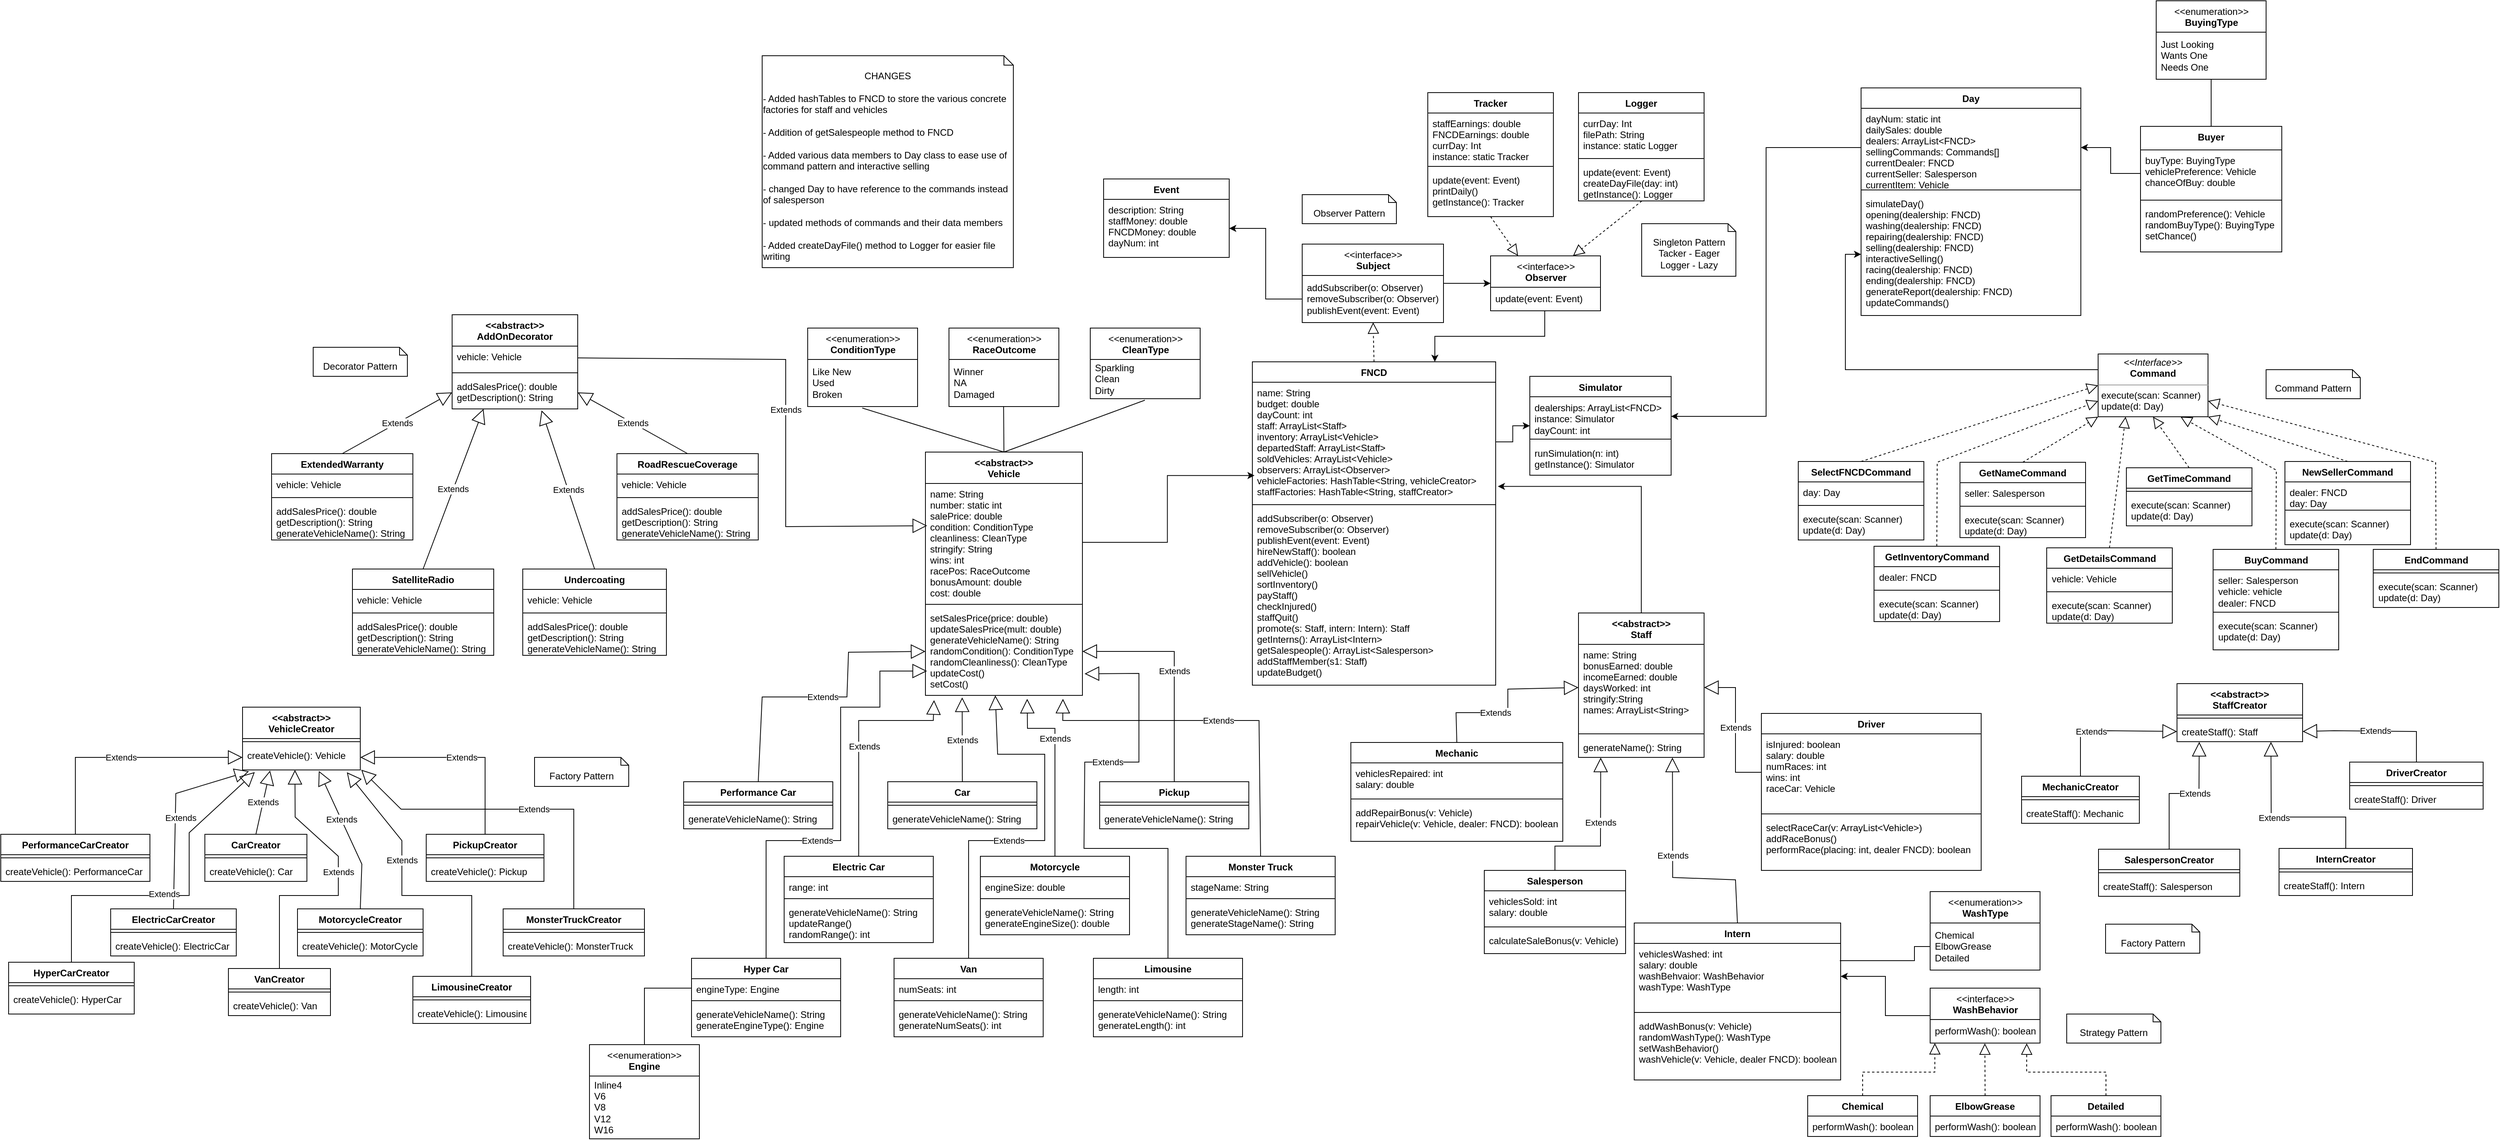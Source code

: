 <mxfile version="21.0.4" type="device"><diagram name="Page-1" id="t615IpKrebfOkQAuINTM"><mxGraphModel dx="4503" dy="1688" grid="1" gridSize="10" guides="1" tooltips="1" connect="1" arrows="1" fold="1" page="1" pageScale="1" pageWidth="850" pageHeight="1100" math="0" shadow="0"><root><mxCell id="0"/><mxCell id="1" parent="0"/><mxCell id="rix5Q1nm7K9y-jNuMeSY-110" style="edgeStyle=orthogonalEdgeStyle;rounded=0;orthogonalLoop=1;jettySize=auto;html=1;entryX=1.009;entryY=0.873;entryDx=0;entryDy=0;entryPerimeter=0;" parent="1" source="QfsyvB2copFPXGvnGD3D-1" target="QfsyvB2copFPXGvnGD3D-46" edge="1"><mxGeometry relative="1" as="geometry"/></mxCell><mxCell id="QfsyvB2copFPXGvnGD3D-1" value="&lt;&lt;abstract&gt;&gt;&#10;Staff" style="swimlane;fontStyle=1;align=center;verticalAlign=top;childLayout=stackLayout;horizontal=1;startSize=40;horizontalStack=0;resizeParent=1;resizeParentMax=0;resizeLast=0;collapsible=1;marginBottom=0;" parent="1" vertex="1"><mxGeometry x="-1320" y="-90" width="160" height="184" as="geometry"/></mxCell><mxCell id="QfsyvB2copFPXGvnGD3D-2" value="name: String&#10;bonusEarned: double&#10;incomeEarned: double&#10;daysWorked: int&#10;stringify:String&#10;names: ArrayList&lt;String&gt;" style="text;strokeColor=none;fillColor=none;align=left;verticalAlign=top;spacingLeft=4;spacingRight=4;overflow=hidden;rotatable=0;points=[[0,0.5],[1,0.5]];portConstraint=eastwest;" parent="QfsyvB2copFPXGvnGD3D-1" vertex="1"><mxGeometry y="40" width="160" height="110" as="geometry"/></mxCell><mxCell id="QfsyvB2copFPXGvnGD3D-3" value="" style="line;strokeWidth=1;fillColor=none;align=left;verticalAlign=middle;spacingTop=-1;spacingLeft=3;spacingRight=3;rotatable=0;labelPosition=right;points=[];portConstraint=eastwest;strokeColor=inherit;" parent="QfsyvB2copFPXGvnGD3D-1" vertex="1"><mxGeometry y="150" width="160" height="8" as="geometry"/></mxCell><mxCell id="QfsyvB2copFPXGvnGD3D-4" value="generateName(): String" style="text;strokeColor=none;fillColor=none;align=left;verticalAlign=top;spacingLeft=4;spacingRight=4;overflow=hidden;rotatable=0;points=[[0,0.5],[1,0.5]];portConstraint=eastwest;" parent="QfsyvB2copFPXGvnGD3D-1" vertex="1"><mxGeometry y="158" width="160" height="26" as="geometry"/></mxCell><mxCell id="QfsyvB2copFPXGvnGD3D-5" value="Salesperson" style="swimlane;fontStyle=1;align=center;verticalAlign=top;childLayout=stackLayout;horizontal=1;startSize=26;horizontalStack=0;resizeParent=1;resizeParentMax=0;resizeLast=0;collapsible=1;marginBottom=0;" parent="1" vertex="1"><mxGeometry x="-1440" y="238" width="180" height="106" as="geometry"/></mxCell><mxCell id="QfsyvB2copFPXGvnGD3D-6" value="vehiclesSold: int&#10;salary: double" style="text;strokeColor=none;fillColor=none;align=left;verticalAlign=top;spacingLeft=4;spacingRight=4;overflow=hidden;rotatable=0;points=[[0,0.5],[1,0.5]];portConstraint=eastwest;" parent="QfsyvB2copFPXGvnGD3D-5" vertex="1"><mxGeometry y="26" width="180" height="42" as="geometry"/></mxCell><mxCell id="QfsyvB2copFPXGvnGD3D-7" value="" style="line;strokeWidth=1;fillColor=none;align=left;verticalAlign=middle;spacingTop=-1;spacingLeft=3;spacingRight=3;rotatable=0;labelPosition=right;points=[];portConstraint=eastwest;strokeColor=inherit;" parent="QfsyvB2copFPXGvnGD3D-5" vertex="1"><mxGeometry y="68" width="180" height="8" as="geometry"/></mxCell><mxCell id="QfsyvB2copFPXGvnGD3D-8" value="calculateSaleBonus(v: Vehicle)" style="text;strokeColor=none;fillColor=none;align=left;verticalAlign=top;spacingLeft=4;spacingRight=4;overflow=hidden;rotatable=0;points=[[0,0.5],[1,0.5]];portConstraint=eastwest;" parent="QfsyvB2copFPXGvnGD3D-5" vertex="1"><mxGeometry y="76" width="180" height="30" as="geometry"/></mxCell><mxCell id="QfsyvB2copFPXGvnGD3D-9" value="Intern" style="swimlane;fontStyle=1;align=center;verticalAlign=top;childLayout=stackLayout;horizontal=1;startSize=26;horizontalStack=0;resizeParent=1;resizeParentMax=0;resizeLast=0;collapsible=1;marginBottom=0;" parent="1" vertex="1"><mxGeometry x="-1249" y="305" width="263" height="200" as="geometry"/></mxCell><mxCell id="QfsyvB2copFPXGvnGD3D-10" value="vehiclesWashed: int&#10;salary: double&#10;washBehvaior: WashBehavior&#10;washType: WashType" style="text;strokeColor=none;fillColor=none;align=left;verticalAlign=top;spacingLeft=4;spacingRight=4;overflow=hidden;rotatable=0;points=[[0,0.5],[1,0.5]];portConstraint=eastwest;" parent="QfsyvB2copFPXGvnGD3D-9" vertex="1"><mxGeometry y="26" width="263" height="84" as="geometry"/></mxCell><mxCell id="QfsyvB2copFPXGvnGD3D-11" value="" style="line;strokeWidth=1;fillColor=none;align=left;verticalAlign=middle;spacingTop=-1;spacingLeft=3;spacingRight=3;rotatable=0;labelPosition=right;points=[];portConstraint=eastwest;strokeColor=inherit;" parent="QfsyvB2copFPXGvnGD3D-9" vertex="1"><mxGeometry y="110" width="263" height="8" as="geometry"/></mxCell><mxCell id="QfsyvB2copFPXGvnGD3D-12" value="addWashBonus(v: Vehicle)&#10;randomWashType(): WashType&#10;setWashBehavior()&#10;washVehicle(v: Vehicle, dealer FNCD): boolean" style="text;strokeColor=none;fillColor=none;align=left;verticalAlign=top;spacingLeft=4;spacingRight=4;overflow=hidden;rotatable=0;points=[[0,0.5],[1,0.5]];portConstraint=eastwest;" parent="QfsyvB2copFPXGvnGD3D-9" vertex="1"><mxGeometry y="118" width="263" height="82" as="geometry"/></mxCell><mxCell id="QfsyvB2copFPXGvnGD3D-19" value="Mechanic" style="swimlane;fontStyle=1;align=center;verticalAlign=top;childLayout=stackLayout;horizontal=1;startSize=26;horizontalStack=0;resizeParent=1;resizeParentMax=0;resizeLast=0;collapsible=1;marginBottom=0;" parent="1" vertex="1"><mxGeometry x="-1610" y="75" width="270" height="126" as="geometry"/></mxCell><mxCell id="QfsyvB2copFPXGvnGD3D-20" value="vehiclesRepaired: int&#10;salary: double" style="text;strokeColor=none;fillColor=none;align=left;verticalAlign=top;spacingLeft=4;spacingRight=4;overflow=hidden;rotatable=0;points=[[0,0.5],[1,0.5]];portConstraint=eastwest;" parent="QfsyvB2copFPXGvnGD3D-19" vertex="1"><mxGeometry y="26" width="270" height="42" as="geometry"/></mxCell><mxCell id="QfsyvB2copFPXGvnGD3D-21" value="" style="line;strokeWidth=1;fillColor=none;align=left;verticalAlign=middle;spacingTop=-1;spacingLeft=3;spacingRight=3;rotatable=0;labelPosition=right;points=[];portConstraint=eastwest;strokeColor=inherit;" parent="QfsyvB2copFPXGvnGD3D-19" vertex="1"><mxGeometry y="68" width="270" height="8" as="geometry"/></mxCell><mxCell id="QfsyvB2copFPXGvnGD3D-22" value="addRepairBonus(v: Vehicle)&#10;repairVehicle(v: Vehicle, dealer: FNCD): boolean" style="text;strokeColor=none;fillColor=none;align=left;verticalAlign=top;spacingLeft=4;spacingRight=4;overflow=hidden;rotatable=0;points=[[0,0.5],[1,0.5]];portConstraint=eastwest;" parent="QfsyvB2copFPXGvnGD3D-19" vertex="1"><mxGeometry y="76" width="270" height="50" as="geometry"/></mxCell><mxCell id="QfsyvB2copFPXGvnGD3D-23" value="Extends" style="endArrow=block;endSize=16;endFill=0;html=1;rounded=0;exitX=0.5;exitY=0;exitDx=0;exitDy=0;entryX=0.177;entryY=1.009;entryDx=0;entryDy=0;entryPerimeter=0;" parent="1" source="QfsyvB2copFPXGvnGD3D-5" target="QfsyvB2copFPXGvnGD3D-4" edge="1"><mxGeometry x="0.18" width="160" relative="1" as="geometry"><mxPoint x="-1140" y="495" as="sourcePoint"/><mxPoint x="-1170" y="455" as="targetPoint"/><Array as="points"><mxPoint x="-1350" y="207"/><mxPoint x="-1292" y="207"/></Array><mxPoint as="offset"/></mxGeometry></mxCell><mxCell id="QfsyvB2copFPXGvnGD3D-26" value="&lt;&lt;abstract&gt;&gt;&#10;Vehicle" style="swimlane;fontStyle=1;align=center;verticalAlign=top;childLayout=stackLayout;horizontal=1;startSize=40;horizontalStack=0;resizeParent=1;resizeParentMax=0;resizeLast=0;collapsible=1;marginBottom=0;" parent="1" vertex="1"><mxGeometry x="-2152" y="-295" width="200" height="310" as="geometry"/></mxCell><mxCell id="QfsyvB2copFPXGvnGD3D-27" value="name: String&#10;number: static int&#10;salePrice: double&#10;condition: ConditionType&#10;cleanliness: CleanType&#10;stringify: String&#10;wins: int&#10;racePos: RaceOutcome&#10;bonusAmount: double&#10;cost: double" style="text;strokeColor=none;fillColor=none;align=left;verticalAlign=top;spacingLeft=4;spacingRight=4;overflow=hidden;rotatable=0;points=[[0,0.5],[1,0.5]];portConstraint=eastwest;" parent="QfsyvB2copFPXGvnGD3D-26" vertex="1"><mxGeometry y="40" width="200" height="150" as="geometry"/></mxCell><mxCell id="QfsyvB2copFPXGvnGD3D-28" value="" style="line;strokeWidth=1;fillColor=none;align=left;verticalAlign=middle;spacingTop=-1;spacingLeft=3;spacingRight=3;rotatable=0;labelPosition=right;points=[];portConstraint=eastwest;strokeColor=inherit;" parent="QfsyvB2copFPXGvnGD3D-26" vertex="1"><mxGeometry y="190" width="200" height="8" as="geometry"/></mxCell><mxCell id="QfsyvB2copFPXGvnGD3D-29" value="setSalesPrice(price: double)&#10;updateSalesPrice(mult: double)&#10;generateVehicleName(): String&#10;randomCondition(): ConditionType&#10;randomCleanliness(): CleanType&#10;updateCost()&#10;setCost()" style="text;strokeColor=none;fillColor=none;align=left;verticalAlign=top;spacingLeft=4;spacingRight=4;overflow=hidden;rotatable=0;points=[[0,0.5],[1,0.5]];portConstraint=eastwest;" parent="QfsyvB2copFPXGvnGD3D-26" vertex="1"><mxGeometry y="198" width="200" height="112" as="geometry"/></mxCell><mxCell id="QfsyvB2copFPXGvnGD3D-38" value="Performance Car" style="swimlane;fontStyle=1;align=center;verticalAlign=top;childLayout=stackLayout;horizontal=1;startSize=26;horizontalStack=0;resizeParent=1;resizeParentMax=0;resizeLast=0;collapsible=1;marginBottom=0;" parent="1" vertex="1"><mxGeometry x="-2460" y="125" width="190" height="60" as="geometry"/></mxCell><mxCell id="QfsyvB2copFPXGvnGD3D-40" value="" style="line;strokeWidth=1;fillColor=none;align=left;verticalAlign=middle;spacingTop=-1;spacingLeft=3;spacingRight=3;rotatable=0;labelPosition=right;points=[];portConstraint=eastwest;strokeColor=inherit;" parent="QfsyvB2copFPXGvnGD3D-38" vertex="1"><mxGeometry y="26" width="190" height="8" as="geometry"/></mxCell><mxCell id="QfsyvB2copFPXGvnGD3D-41" value="generateVehicleName(): String" style="text;strokeColor=none;fillColor=none;align=left;verticalAlign=top;spacingLeft=4;spacingRight=4;overflow=hidden;rotatable=0;points=[[0,0.5],[1,0.5]];portConstraint=eastwest;" parent="QfsyvB2copFPXGvnGD3D-38" vertex="1"><mxGeometry y="34" width="190" height="26" as="geometry"/></mxCell><mxCell id="QfsyvB2copFPXGvnGD3D-45" value="FNCD" style="swimlane;fontStyle=1;align=center;verticalAlign=top;childLayout=stackLayout;horizontal=1;startSize=26;horizontalStack=0;resizeParent=1;resizeParentMax=0;resizeLast=0;collapsible=1;marginBottom=0;" parent="1" vertex="1"><mxGeometry x="-1735.5" y="-410" width="310" height="412" as="geometry"/></mxCell><mxCell id="QfsyvB2copFPXGvnGD3D-46" value="name: String&#10;budget: double&#10;dayCount: int&#10;staff: ArrayList&lt;Staff&gt;&#10;inventory: ArrayList&lt;Vehicle&gt;&#10;departedStaff: ArrayList&lt;Staff&gt;&#10;soldVehicles: ArrayList&lt;Vehicle&gt;&#10;observers: ArrayList&lt;Observer&gt;&#10;vehicleFactories: HashTable&lt;String, vehicleCreator&gt;&#10;staffFactories: HashTable&lt;String, staffCreator&gt;" style="text;strokeColor=none;fillColor=none;align=left;verticalAlign=top;spacingLeft=4;spacingRight=4;overflow=hidden;rotatable=0;points=[[0,0.5],[1,0.5]];portConstraint=eastwest;" parent="QfsyvB2copFPXGvnGD3D-45" vertex="1"><mxGeometry y="26" width="310" height="152" as="geometry"/></mxCell><mxCell id="QfsyvB2copFPXGvnGD3D-47" value="" style="line;strokeWidth=1;fillColor=none;align=left;verticalAlign=middle;spacingTop=-1;spacingLeft=3;spacingRight=3;rotatable=0;labelPosition=right;points=[];portConstraint=eastwest;strokeColor=inherit;" parent="QfsyvB2copFPXGvnGD3D-45" vertex="1"><mxGeometry y="178" width="310" height="8" as="geometry"/></mxCell><mxCell id="QfsyvB2copFPXGvnGD3D-48" value="addSubscriber(o: Observer)&#10;removeSubscriber(o: Observer)&#10;publishEvent(event: Event)&#10;hireNewStaff(): boolean&#10;addVehicle(): boolean&#10;sellVehicle()&#10;sortInventory()&#10;payStaff()&#10;checkInjured()&#10;staffQuit()&#10;promote(s: Staff, intern: Intern): Staff&#10;getInterns(): ArrayList&lt;Intern&gt;&#10;getSalespeople(): ArrayList&lt;Salesperson&gt;&#10;addStaffMember(s1: Staff)&#10;updateBudget()" style="text;strokeColor=none;fillColor=none;align=left;verticalAlign=top;spacingLeft=4;spacingRight=4;overflow=hidden;rotatable=0;points=[[0,0.5],[1,0.5]];portConstraint=eastwest;" parent="QfsyvB2copFPXGvnGD3D-45" vertex="1"><mxGeometry y="186" width="310" height="226" as="geometry"/></mxCell><mxCell id="QfsyvB2copFPXGvnGD3D-53" value="Day" style="swimlane;fontStyle=1;align=center;verticalAlign=top;childLayout=stackLayout;horizontal=1;startSize=26;horizontalStack=0;resizeParent=1;resizeParentMax=0;resizeLast=0;collapsible=1;marginBottom=0;" parent="1" vertex="1"><mxGeometry x="-960" y="-759" width="280" height="290" as="geometry"/></mxCell><mxCell id="QfsyvB2copFPXGvnGD3D-54" value="dayNum: static int&#10;dailySales: double&#10;dealers: ArrayList&lt;FNCD&gt;&#10;sellingCommands: Commands[]&#10;currentDealer: FNCD&#10;currentSeller: Salesperson&#10;currentItem: Vehicle" style="text;strokeColor=none;fillColor=none;align=left;verticalAlign=top;spacingLeft=4;spacingRight=4;overflow=hidden;rotatable=0;points=[[0,0.5],[1,0.5]];portConstraint=eastwest;" parent="QfsyvB2copFPXGvnGD3D-53" vertex="1"><mxGeometry y="26" width="280" height="100" as="geometry"/></mxCell><mxCell id="QfsyvB2copFPXGvnGD3D-55" value="" style="line;strokeWidth=1;fillColor=none;align=left;verticalAlign=middle;spacingTop=-1;spacingLeft=3;spacingRight=3;rotatable=0;labelPosition=right;points=[];portConstraint=eastwest;strokeColor=inherit;" parent="QfsyvB2copFPXGvnGD3D-53" vertex="1"><mxGeometry y="126" width="280" height="8" as="geometry"/></mxCell><mxCell id="QfsyvB2copFPXGvnGD3D-56" value="simulateDay()&#10;opening(dealership: FNCD)&#10;washing(dealership: FNCD)&#10;repairing(dealership: FNCD)&#10;selling(dealership: FNCD)&#10;interactiveSelling()&#10;racing(dealership: FNCD)&#10;ending(dealership: FNCD)&#10;generateReport(dealership: FNCD)&#10;updateCommands()" style="text;strokeColor=none;fillColor=none;align=left;verticalAlign=top;spacingLeft=4;spacingRight=4;overflow=hidden;rotatable=0;points=[[0,0.5],[1,0.5]];portConstraint=eastwest;" parent="QfsyvB2copFPXGvnGD3D-53" vertex="1"><mxGeometry y="134" width="280" height="156" as="geometry"/></mxCell><mxCell id="QfsyvB2copFPXGvnGD3D-61" value="&amp;lt;&amp;lt;enumeration&amp;gt;&amp;gt;&lt;br&gt;&lt;b&gt;ConditionType&lt;/b&gt;" style="swimlane;fontStyle=0;align=center;verticalAlign=top;childLayout=stackLayout;horizontal=1;startSize=40;horizontalStack=0;resizeParent=1;resizeParentMax=0;resizeLast=0;collapsible=0;marginBottom=0;html=1;" parent="1" vertex="1"><mxGeometry x="-2302" y="-453" width="140" height="100" as="geometry"/></mxCell><mxCell id="QfsyvB2copFPXGvnGD3D-62" value="Like New&lt;br&gt;Used&lt;br&gt;Broken" style="text;html=1;strokeColor=none;fillColor=none;align=left;verticalAlign=middle;spacingLeft=4;spacingRight=4;overflow=hidden;rotatable=0;points=[[0,0.5],[1,0.5]];portConstraint=eastwest;" parent="QfsyvB2copFPXGvnGD3D-61" vertex="1"><mxGeometry y="40" width="140" height="60" as="geometry"/></mxCell><mxCell id="QfsyvB2copFPXGvnGD3D-63" value="&amp;lt;&amp;lt;enumeration&amp;gt;&amp;gt;&lt;br&gt;&lt;b&gt;CleanType&lt;/b&gt;" style="swimlane;fontStyle=0;align=center;verticalAlign=top;childLayout=stackLayout;horizontal=1;startSize=40;horizontalStack=0;resizeParent=1;resizeParentMax=0;resizeLast=0;collapsible=0;marginBottom=0;html=1;" parent="1" vertex="1"><mxGeometry x="-1942" y="-453" width="140" height="90" as="geometry"/></mxCell><mxCell id="QfsyvB2copFPXGvnGD3D-64" value="Sparkling&lt;br&gt;Clean&lt;br&gt;Dirty" style="text;html=1;strokeColor=none;fillColor=none;align=left;verticalAlign=middle;spacingLeft=4;spacingRight=4;overflow=hidden;rotatable=0;points=[[0,0.5],[1,0.5]];portConstraint=eastwest;" parent="QfsyvB2copFPXGvnGD3D-63" vertex="1"><mxGeometry y="40" width="140" height="50" as="geometry"/></mxCell><mxCell id="QfsyvB2copFPXGvnGD3D-86" value="Buyer" style="swimlane;fontStyle=1;align=center;verticalAlign=top;childLayout=stackLayout;horizontal=1;startSize=30;horizontalStack=0;resizeParent=1;resizeParentMax=0;resizeLast=0;collapsible=1;marginBottom=0;" parent="1" vertex="1"><mxGeometry x="-604" y="-710" width="180" height="160" as="geometry"/></mxCell><mxCell id="QfsyvB2copFPXGvnGD3D-87" value="buyType: BuyingType&#10;vehiclePreference: Vehicle&#10;chanceOfBuy: double" style="text;strokeColor=none;fillColor=none;align=left;verticalAlign=top;spacingLeft=4;spacingRight=4;overflow=hidden;rotatable=0;points=[[0,0.5],[1,0.5]];portConstraint=eastwest;" parent="QfsyvB2copFPXGvnGD3D-86" vertex="1"><mxGeometry y="30" width="180" height="60" as="geometry"/></mxCell><mxCell id="QfsyvB2copFPXGvnGD3D-88" value="" style="line;strokeWidth=1;fillColor=none;align=left;verticalAlign=middle;spacingTop=-1;spacingLeft=3;spacingRight=3;rotatable=0;labelPosition=right;points=[];portConstraint=eastwest;strokeColor=inherit;" parent="QfsyvB2copFPXGvnGD3D-86" vertex="1"><mxGeometry y="90" width="180" height="8" as="geometry"/></mxCell><mxCell id="QfsyvB2copFPXGvnGD3D-89" value="randomPreference(): Vehicle&#10;randomBuyType(): BuyingType&#10;setChance()&#10;" style="text;strokeColor=none;fillColor=none;align=left;verticalAlign=top;spacingLeft=4;spacingRight=4;overflow=hidden;rotatable=0;points=[[0,0.5],[1,0.5]];portConstraint=eastwest;" parent="QfsyvB2copFPXGvnGD3D-86" vertex="1"><mxGeometry y="98" width="180" height="62" as="geometry"/></mxCell><mxCell id="QfsyvB2copFPXGvnGD3D-90" value="&amp;lt;&amp;lt;enumeration&amp;gt;&amp;gt;&lt;br&gt;&lt;b&gt;BuyingType&lt;/b&gt;" style="swimlane;fontStyle=0;align=center;verticalAlign=top;childLayout=stackLayout;horizontal=1;startSize=40;horizontalStack=0;resizeParent=1;resizeParentMax=0;resizeLast=0;collapsible=0;marginBottom=0;html=1;" parent="1" vertex="1"><mxGeometry x="-584" y="-870" width="140" height="100" as="geometry"/></mxCell><mxCell id="QfsyvB2copFPXGvnGD3D-91" value="Just Looking&lt;br&gt;Wants One&lt;br&gt;Needs One" style="text;html=1;strokeColor=none;fillColor=none;align=left;verticalAlign=middle;spacingLeft=4;spacingRight=4;overflow=hidden;rotatable=0;points=[[0,0.5],[1,0.5]];portConstraint=eastwest;" parent="QfsyvB2copFPXGvnGD3D-90" vertex="1"><mxGeometry y="40" width="140" height="60" as="geometry"/></mxCell><mxCell id="inO1o_w_NUbtkZObEuKt-1" value="Pickup" style="swimlane;fontStyle=1;align=center;verticalAlign=top;childLayout=stackLayout;horizontal=1;startSize=26;horizontalStack=0;resizeParent=1;resizeParentMax=0;resizeLast=0;collapsible=1;marginBottom=0;" parent="1" vertex="1"><mxGeometry x="-1930" y="125" width="190" height="60" as="geometry"/></mxCell><mxCell id="inO1o_w_NUbtkZObEuKt-3" value="" style="line;strokeWidth=1;fillColor=none;align=left;verticalAlign=middle;spacingTop=-1;spacingLeft=3;spacingRight=3;rotatable=0;labelPosition=right;points=[];portConstraint=eastwest;strokeColor=inherit;" parent="inO1o_w_NUbtkZObEuKt-1" vertex="1"><mxGeometry y="26" width="190" height="8" as="geometry"/></mxCell><mxCell id="inO1o_w_NUbtkZObEuKt-4" value="generateVehicleName(): String" style="text;strokeColor=none;fillColor=none;align=left;verticalAlign=top;spacingLeft=4;spacingRight=4;overflow=hidden;rotatable=0;points=[[0,0.5],[1,0.5]];portConstraint=eastwest;" parent="inO1o_w_NUbtkZObEuKt-1" vertex="1"><mxGeometry y="34" width="190" height="26" as="geometry"/></mxCell><mxCell id="inO1o_w_NUbtkZObEuKt-5" value="Car" style="swimlane;fontStyle=1;align=center;verticalAlign=top;childLayout=stackLayout;horizontal=1;startSize=26;horizontalStack=0;resizeParent=1;resizeParentMax=0;resizeLast=0;collapsible=1;marginBottom=0;" parent="1" vertex="1"><mxGeometry x="-2200" y="125" width="190" height="60" as="geometry"/></mxCell><mxCell id="inO1o_w_NUbtkZObEuKt-7" value="" style="line;strokeWidth=1;fillColor=none;align=left;verticalAlign=middle;spacingTop=-1;spacingLeft=3;spacingRight=3;rotatable=0;labelPosition=right;points=[];portConstraint=eastwest;strokeColor=inherit;" parent="inO1o_w_NUbtkZObEuKt-5" vertex="1"><mxGeometry y="26" width="190" height="8" as="geometry"/></mxCell><mxCell id="inO1o_w_NUbtkZObEuKt-8" value="generateVehicleName(): String" style="text;strokeColor=none;fillColor=none;align=left;verticalAlign=top;spacingLeft=4;spacingRight=4;overflow=hidden;rotatable=0;points=[[0,0.5],[1,0.5]];portConstraint=eastwest;" parent="inO1o_w_NUbtkZObEuKt-5" vertex="1"><mxGeometry y="34" width="190" height="26" as="geometry"/></mxCell><mxCell id="rix5Q1nm7K9y-jNuMeSY-5" value="Electric Car" style="swimlane;fontStyle=1;align=center;verticalAlign=top;childLayout=stackLayout;horizontal=1;startSize=26;horizontalStack=0;resizeParent=1;resizeParentMax=0;resizeLast=0;collapsible=1;marginBottom=0;" parent="1" vertex="1"><mxGeometry x="-2332" y="220" width="190" height="110" as="geometry"/></mxCell><mxCell id="rix5Q1nm7K9y-jNuMeSY-6" value="range: int" style="text;strokeColor=none;fillColor=none;align=left;verticalAlign=top;spacingLeft=4;spacingRight=4;overflow=hidden;rotatable=0;points=[[0,0.5],[1,0.5]];portConstraint=eastwest;" parent="rix5Q1nm7K9y-jNuMeSY-5" vertex="1"><mxGeometry y="26" width="190" height="24" as="geometry"/></mxCell><mxCell id="rix5Q1nm7K9y-jNuMeSY-7" value="" style="line;strokeWidth=1;fillColor=none;align=left;verticalAlign=middle;spacingTop=-1;spacingLeft=3;spacingRight=3;rotatable=0;labelPosition=right;points=[];portConstraint=eastwest;strokeColor=inherit;" parent="rix5Q1nm7K9y-jNuMeSY-5" vertex="1"><mxGeometry y="50" width="190" height="8" as="geometry"/></mxCell><mxCell id="rix5Q1nm7K9y-jNuMeSY-8" value="generateVehicleName(): String&#10;updateRange()&#10;randomRange(): int" style="text;strokeColor=none;fillColor=none;align=left;verticalAlign=top;spacingLeft=4;spacingRight=4;overflow=hidden;rotatable=0;points=[[0,0.5],[1,0.5]];portConstraint=eastwest;" parent="rix5Q1nm7K9y-jNuMeSY-5" vertex="1"><mxGeometry y="58" width="190" height="52" as="geometry"/></mxCell><mxCell id="rix5Q1nm7K9y-jNuMeSY-9" value="Monster Truck" style="swimlane;fontStyle=1;align=center;verticalAlign=top;childLayout=stackLayout;horizontal=1;startSize=26;horizontalStack=0;resizeParent=1;resizeParentMax=0;resizeLast=0;collapsible=1;marginBottom=0;" parent="1" vertex="1"><mxGeometry x="-1820" y="220" width="190" height="100" as="geometry"/></mxCell><mxCell id="rix5Q1nm7K9y-jNuMeSY-10" value="stageName: String" style="text;strokeColor=none;fillColor=none;align=left;verticalAlign=top;spacingLeft=4;spacingRight=4;overflow=hidden;rotatable=0;points=[[0,0.5],[1,0.5]];portConstraint=eastwest;" parent="rix5Q1nm7K9y-jNuMeSY-9" vertex="1"><mxGeometry y="26" width="190" height="24" as="geometry"/></mxCell><mxCell id="rix5Q1nm7K9y-jNuMeSY-11" value="" style="line;strokeWidth=1;fillColor=none;align=left;verticalAlign=middle;spacingTop=-1;spacingLeft=3;spacingRight=3;rotatable=0;labelPosition=right;points=[];portConstraint=eastwest;strokeColor=inherit;" parent="rix5Q1nm7K9y-jNuMeSY-9" vertex="1"><mxGeometry y="50" width="190" height="8" as="geometry"/></mxCell><mxCell id="rix5Q1nm7K9y-jNuMeSY-12" value="generateVehicleName(): String&#10;generateStageName(): String" style="text;strokeColor=none;fillColor=none;align=left;verticalAlign=top;spacingLeft=4;spacingRight=4;overflow=hidden;rotatable=0;points=[[0,0.5],[1,0.5]];portConstraint=eastwest;" parent="rix5Q1nm7K9y-jNuMeSY-9" vertex="1"><mxGeometry y="58" width="190" height="42" as="geometry"/></mxCell><mxCell id="rix5Q1nm7K9y-jNuMeSY-16" value="Driver" style="swimlane;fontStyle=1;align=center;verticalAlign=top;childLayout=stackLayout;horizontal=1;startSize=26;horizontalStack=0;resizeParent=1;resizeParentMax=0;resizeLast=0;collapsible=1;marginBottom=0;" parent="1" vertex="1"><mxGeometry x="-1087" y="38" width="280" height="200" as="geometry"/></mxCell><mxCell id="rix5Q1nm7K9y-jNuMeSY-17" value="isInjured: boolean&#10;salary: double&#10;numRaces: int&#10;wins: int&#10;raceCar: Vehicle" style="text;strokeColor=none;fillColor=none;align=left;verticalAlign=top;spacingLeft=4;spacingRight=4;overflow=hidden;rotatable=0;points=[[0,0.5],[1,0.5]];portConstraint=eastwest;" parent="rix5Q1nm7K9y-jNuMeSY-16" vertex="1"><mxGeometry y="26" width="280" height="98" as="geometry"/></mxCell><mxCell id="rix5Q1nm7K9y-jNuMeSY-18" value="" style="line;strokeWidth=1;fillColor=none;align=left;verticalAlign=middle;spacingTop=-1;spacingLeft=3;spacingRight=3;rotatable=0;labelPosition=right;points=[];portConstraint=eastwest;strokeColor=inherit;" parent="rix5Q1nm7K9y-jNuMeSY-16" vertex="1"><mxGeometry y="124" width="280" height="8" as="geometry"/></mxCell><mxCell id="rix5Q1nm7K9y-jNuMeSY-19" value="selectRaceCar(v: ArrayList&lt;Vehicle&gt;)&#10;addRaceBonus()&#10;performRace(placing: int, dealer FNCD): boolean" style="text;strokeColor=none;fillColor=none;align=left;verticalAlign=top;spacingLeft=4;spacingRight=4;overflow=hidden;rotatable=0;points=[[0,0.5],[1,0.5]];portConstraint=eastwest;" parent="rix5Q1nm7K9y-jNuMeSY-16" vertex="1"><mxGeometry y="132" width="280" height="68" as="geometry"/></mxCell><mxCell id="rix5Q1nm7K9y-jNuMeSY-20" value="Extends" style="endArrow=block;endSize=16;endFill=0;html=1;rounded=0;exitX=0;exitY=0.5;exitDx=0;exitDy=0;entryX=1;entryY=0.5;entryDx=0;entryDy=0;" parent="1" source="rix5Q1nm7K9y-jNuMeSY-17" target="QfsyvB2copFPXGvnGD3D-2" edge="1"><mxGeometry width="160" relative="1" as="geometry"><mxPoint x="-1270" y="175" as="sourcePoint"/><mxPoint x="-1110" y="175" as="targetPoint"/><Array as="points"><mxPoint x="-1120" y="113"/><mxPoint x="-1120" y="5"/></Array></mxGeometry></mxCell><mxCell id="rix5Q1nm7K9y-jNuMeSY-21" value="&amp;lt;&amp;lt;enumeration&amp;gt;&amp;gt;&lt;br&gt;&lt;b&gt;RaceOutcome&lt;/b&gt;" style="swimlane;fontStyle=0;align=center;verticalAlign=top;childLayout=stackLayout;horizontal=1;startSize=40;horizontalStack=0;resizeParent=1;resizeParentMax=0;resizeLast=0;collapsible=0;marginBottom=0;html=1;" parent="1" vertex="1"><mxGeometry x="-2122" y="-453" width="140" height="100" as="geometry"/></mxCell><mxCell id="rix5Q1nm7K9y-jNuMeSY-22" value="Winner&lt;br&gt;NA&lt;br&gt;Damaged" style="text;html=1;strokeColor=none;fillColor=none;align=left;verticalAlign=middle;spacingLeft=4;spacingRight=4;overflow=hidden;rotatable=0;points=[[0,0.5],[1,0.5]];portConstraint=eastwest;" parent="rix5Q1nm7K9y-jNuMeSY-21" vertex="1"><mxGeometry y="40" width="140" height="60" as="geometry"/></mxCell><mxCell id="rix5Q1nm7K9y-jNuMeSY-104" style="edgeStyle=orthogonalEdgeStyle;rounded=0;orthogonalLoop=1;jettySize=auto;html=1;entryX=1;entryY=0.5;entryDx=0;entryDy=0;" parent="1" source="rix5Q1nm7K9y-jNuMeSY-25" target="QfsyvB2copFPXGvnGD3D-10" edge="1"><mxGeometry relative="1" as="geometry"><mxPoint x="-932" y="373" as="targetPoint"/></mxGeometry></mxCell><mxCell id="rix5Q1nm7K9y-jNuMeSY-25" value="&amp;lt;&amp;lt;interface&amp;gt;&amp;gt;&lt;br&gt;&lt;b&gt;WashBehavior&lt;/b&gt;" style="swimlane;fontStyle=0;align=center;verticalAlign=top;childLayout=stackLayout;horizontal=1;startSize=40;horizontalStack=0;resizeParent=1;resizeParentMax=0;resizeLast=0;collapsible=0;marginBottom=0;html=1;" parent="1" vertex="1"><mxGeometry x="-872" y="388" width="140" height="70" as="geometry"/></mxCell><mxCell id="rix5Q1nm7K9y-jNuMeSY-26" value="performWash(): boolean" style="text;html=1;strokeColor=none;fillColor=none;align=left;verticalAlign=middle;spacingLeft=4;spacingRight=4;overflow=hidden;rotatable=0;points=[[0,0.5],[1,0.5]];portConstraint=eastwest;" parent="rix5Q1nm7K9y-jNuMeSY-25" vertex="1"><mxGeometry y="40" width="140" height="30" as="geometry"/></mxCell><mxCell id="rix5Q1nm7K9y-jNuMeSY-27" value="Chemical" style="swimlane;fontStyle=1;childLayout=stackLayout;horizontal=1;startSize=26;fillColor=none;horizontalStack=0;resizeParent=1;resizeParentMax=0;resizeLast=0;collapsible=1;marginBottom=0;" parent="1" vertex="1"><mxGeometry x="-1028" y="525" width="140" height="52" as="geometry"/></mxCell><mxCell id="rix5Q1nm7K9y-jNuMeSY-28" value="performWash(): boolean" style="text;strokeColor=none;fillColor=none;align=left;verticalAlign=top;spacingLeft=4;spacingRight=4;overflow=hidden;rotatable=0;points=[[0,0.5],[1,0.5]];portConstraint=eastwest;" parent="rix5Q1nm7K9y-jNuMeSY-27" vertex="1"><mxGeometry y="26" width="140" height="26" as="geometry"/></mxCell><mxCell id="rix5Q1nm7K9y-jNuMeSY-31" value="ElbowGrease" style="swimlane;fontStyle=1;childLayout=stackLayout;horizontal=1;startSize=26;fillColor=none;horizontalStack=0;resizeParent=1;resizeParentMax=0;resizeLast=0;collapsible=1;marginBottom=0;" parent="1" vertex="1"><mxGeometry x="-872" y="525" width="140" height="52" as="geometry"/></mxCell><mxCell id="rix5Q1nm7K9y-jNuMeSY-32" value="performWash(): boolean" style="text;strokeColor=none;fillColor=none;align=left;verticalAlign=top;spacingLeft=4;spacingRight=4;overflow=hidden;rotatable=0;points=[[0,0.5],[1,0.5]];portConstraint=eastwest;" parent="rix5Q1nm7K9y-jNuMeSY-31" vertex="1"><mxGeometry y="26" width="140" height="26" as="geometry"/></mxCell><mxCell id="rix5Q1nm7K9y-jNuMeSY-35" value="Detailed" style="swimlane;fontStyle=1;childLayout=stackLayout;horizontal=1;startSize=26;fillColor=none;horizontalStack=0;resizeParent=1;resizeParentMax=0;resizeLast=0;collapsible=1;marginBottom=0;" parent="1" vertex="1"><mxGeometry x="-718" y="525" width="140" height="52" as="geometry"/></mxCell><mxCell id="rix5Q1nm7K9y-jNuMeSY-36" value="performWash(): boolean" style="text;strokeColor=none;fillColor=none;align=left;verticalAlign=top;spacingLeft=4;spacingRight=4;overflow=hidden;rotatable=0;points=[[0,0.5],[1,0.5]];portConstraint=eastwest;" parent="rix5Q1nm7K9y-jNuMeSY-35" vertex="1"><mxGeometry y="26" width="140" height="26" as="geometry"/></mxCell><mxCell id="rix5Q1nm7K9y-jNuMeSY-40" value="" style="endArrow=block;dashed=1;endFill=0;endSize=12;html=1;rounded=0;exitX=0.5;exitY=0;exitDx=0;exitDy=0;entryX=0.043;entryY=1;entryDx=0;entryDy=0;entryPerimeter=0;" parent="1" source="rix5Q1nm7K9y-jNuMeSY-27" target="rix5Q1nm7K9y-jNuMeSY-26" edge="1"><mxGeometry width="160" relative="1" as="geometry"><mxPoint x="-916" y="455" as="sourcePoint"/><mxPoint x="-756" y="455" as="targetPoint"/><Array as="points"><mxPoint x="-958" y="495"/><mxPoint x="-866" y="495"/></Array></mxGeometry></mxCell><mxCell id="rix5Q1nm7K9y-jNuMeSY-41" value="" style="endArrow=block;dashed=1;endFill=0;endSize=12;html=1;rounded=0;exitX=0.5;exitY=0;exitDx=0;exitDy=0;entryX=0.498;entryY=1.011;entryDx=0;entryDy=0;entryPerimeter=0;" parent="1" source="rix5Q1nm7K9y-jNuMeSY-31" target="rix5Q1nm7K9y-jNuMeSY-26" edge="1"><mxGeometry width="160" relative="1" as="geometry"><mxPoint x="-842" y="525" as="sourcePoint"/><mxPoint x="-746" y="485" as="targetPoint"/></mxGeometry></mxCell><mxCell id="rix5Q1nm7K9y-jNuMeSY-42" value="" style="endArrow=block;dashed=1;endFill=0;endSize=12;html=1;rounded=0;exitX=0.5;exitY=0;exitDx=0;exitDy=0;entryX=0.879;entryY=1.011;entryDx=0;entryDy=0;entryPerimeter=0;" parent="1" source="rix5Q1nm7K9y-jNuMeSY-35" target="rix5Q1nm7K9y-jNuMeSY-26" edge="1"><mxGeometry width="160" relative="1" as="geometry"><mxPoint x="-832" y="535" as="sourcePoint"/><mxPoint x="-736" y="495" as="targetPoint"/><Array as="points"><mxPoint x="-648" y="495"/><mxPoint x="-749" y="495"/></Array></mxGeometry></mxCell><mxCell id="rix5Q1nm7K9y-jNuMeSY-44" value="&amp;lt;&amp;lt;enumeration&amp;gt;&amp;gt;&lt;br&gt;&lt;b&gt;WashType&lt;/b&gt;" style="swimlane;fontStyle=0;align=center;verticalAlign=top;childLayout=stackLayout;horizontal=1;startSize=40;horizontalStack=0;resizeParent=1;resizeParentMax=0;resizeLast=0;collapsible=0;marginBottom=0;html=1;" parent="1" vertex="1"><mxGeometry x="-872" y="265" width="140" height="100" as="geometry"/></mxCell><mxCell id="rix5Q1nm7K9y-jNuMeSY-45" value="Chemical&lt;br&gt;ElbowGrease&lt;br&gt;Detailed" style="text;html=1;strokeColor=none;fillColor=none;align=left;verticalAlign=middle;spacingLeft=4;spacingRight=4;overflow=hidden;rotatable=0;points=[[0,0.5],[1,0.5]];portConstraint=eastwest;" parent="rix5Q1nm7K9y-jNuMeSY-44" vertex="1"><mxGeometry y="40" width="140" height="60" as="geometry"/></mxCell><mxCell id="rix5Q1nm7K9y-jNuMeSY-49" value="Logger" style="swimlane;fontStyle=1;align=center;verticalAlign=top;childLayout=stackLayout;horizontal=1;startSize=26;horizontalStack=0;resizeParent=1;resizeParentMax=0;resizeLast=0;collapsible=1;marginBottom=0;" parent="1" vertex="1"><mxGeometry x="-1320" y="-753" width="160" height="138" as="geometry"/></mxCell><mxCell id="rix5Q1nm7K9y-jNuMeSY-50" value="currDay: Int&#10;filePath: String&#10;instance: static Logger" style="text;strokeColor=none;fillColor=none;align=left;verticalAlign=top;spacingLeft=4;spacingRight=4;overflow=hidden;rotatable=0;points=[[0,0.5],[1,0.5]];portConstraint=eastwest;" parent="rix5Q1nm7K9y-jNuMeSY-49" vertex="1"><mxGeometry y="26" width="160" height="54" as="geometry"/></mxCell><mxCell id="rix5Q1nm7K9y-jNuMeSY-51" value="" style="line;strokeWidth=1;fillColor=none;align=left;verticalAlign=middle;spacingTop=-1;spacingLeft=3;spacingRight=3;rotatable=0;labelPosition=right;points=[];portConstraint=eastwest;strokeColor=inherit;" parent="rix5Q1nm7K9y-jNuMeSY-49" vertex="1"><mxGeometry y="80" width="160" height="8" as="geometry"/></mxCell><mxCell id="rix5Q1nm7K9y-jNuMeSY-52" value="update(event: Event)&#10;createDayFile(day: int)&#10;getInstance(): Logger" style="text;strokeColor=none;fillColor=none;align=left;verticalAlign=top;spacingLeft=4;spacingRight=4;overflow=hidden;rotatable=0;points=[[0,0.5],[1,0.5]];portConstraint=eastwest;" parent="rix5Q1nm7K9y-jNuMeSY-49" vertex="1"><mxGeometry y="88" width="160" height="50" as="geometry"/></mxCell><mxCell id="rix5Q1nm7K9y-jNuMeSY-53" value="Undercoating" style="swimlane;fontStyle=1;align=center;verticalAlign=top;childLayout=stackLayout;horizontal=1;startSize=26;horizontalStack=0;resizeParent=1;resizeParentMax=0;resizeLast=0;collapsible=1;marginBottom=0;" parent="1" vertex="1"><mxGeometry x="-2665" y="-146" width="183" height="110" as="geometry"/></mxCell><mxCell id="rix5Q1nm7K9y-jNuMeSY-54" value="vehicle: Vehicle" style="text;strokeColor=none;fillColor=none;align=left;verticalAlign=top;spacingLeft=4;spacingRight=4;overflow=hidden;rotatable=0;points=[[0,0.5],[1,0.5]];portConstraint=eastwest;" parent="rix5Q1nm7K9y-jNuMeSY-53" vertex="1"><mxGeometry y="26" width="183" height="26" as="geometry"/></mxCell><mxCell id="rix5Q1nm7K9y-jNuMeSY-55" value="" style="line;strokeWidth=1;fillColor=none;align=left;verticalAlign=middle;spacingTop=-1;spacingLeft=3;spacingRight=3;rotatable=0;labelPosition=right;points=[];portConstraint=eastwest;strokeColor=inherit;" parent="rix5Q1nm7K9y-jNuMeSY-53" vertex="1"><mxGeometry y="52" width="183" height="8" as="geometry"/></mxCell><mxCell id="rix5Q1nm7K9y-jNuMeSY-56" value="addSalesPrice(): double&#10;getDescription(): String&#10;generateVehicleName(): String" style="text;strokeColor=none;fillColor=none;align=left;verticalAlign=top;spacingLeft=4;spacingRight=4;overflow=hidden;rotatable=0;points=[[0,0.5],[1,0.5]];portConstraint=eastwest;" parent="rix5Q1nm7K9y-jNuMeSY-53" vertex="1"><mxGeometry y="60" width="183" height="50" as="geometry"/></mxCell><mxCell id="rix5Q1nm7K9y-jNuMeSY-57" value="RoadRescueCoverage" style="swimlane;fontStyle=1;align=center;verticalAlign=top;childLayout=stackLayout;horizontal=1;startSize=26;horizontalStack=0;resizeParent=1;resizeParentMax=0;resizeLast=0;collapsible=1;marginBottom=0;" parent="1" vertex="1"><mxGeometry x="-2545" y="-293" width="180" height="110" as="geometry"/></mxCell><mxCell id="rix5Q1nm7K9y-jNuMeSY-58" value="vehicle: Vehicle" style="text;strokeColor=none;fillColor=none;align=left;verticalAlign=top;spacingLeft=4;spacingRight=4;overflow=hidden;rotatable=0;points=[[0,0.5],[1,0.5]];portConstraint=eastwest;" parent="rix5Q1nm7K9y-jNuMeSY-57" vertex="1"><mxGeometry y="26" width="180" height="26" as="geometry"/></mxCell><mxCell id="rix5Q1nm7K9y-jNuMeSY-59" value="" style="line;strokeWidth=1;fillColor=none;align=left;verticalAlign=middle;spacingTop=-1;spacingLeft=3;spacingRight=3;rotatable=0;labelPosition=right;points=[];portConstraint=eastwest;strokeColor=inherit;" parent="rix5Q1nm7K9y-jNuMeSY-57" vertex="1"><mxGeometry y="52" width="180" height="8" as="geometry"/></mxCell><mxCell id="rix5Q1nm7K9y-jNuMeSY-60" value="addSalesPrice(): double&#10;getDescription(): String&#10;generateVehicleName(): String" style="text;strokeColor=none;fillColor=none;align=left;verticalAlign=top;spacingLeft=4;spacingRight=4;overflow=hidden;rotatable=0;points=[[0,0.5],[1,0.5]];portConstraint=eastwest;" parent="rix5Q1nm7K9y-jNuMeSY-57" vertex="1"><mxGeometry y="60" width="180" height="50" as="geometry"/></mxCell><mxCell id="rix5Q1nm7K9y-jNuMeSY-61" value="&lt;&lt;abstract&gt;&gt;&#10;AddOnDecorator" style="swimlane;fontStyle=1;align=center;verticalAlign=top;childLayout=stackLayout;horizontal=1;startSize=40;horizontalStack=0;resizeParent=1;resizeParentMax=0;resizeLast=0;collapsible=1;marginBottom=0;" parent="1" vertex="1"><mxGeometry x="-2755" y="-470" width="160" height="120" as="geometry"/></mxCell><mxCell id="rix5Q1nm7K9y-jNuMeSY-62" value="vehicle: Vehicle" style="text;strokeColor=none;fillColor=none;align=left;verticalAlign=top;spacingLeft=4;spacingRight=4;overflow=hidden;rotatable=0;points=[[0,0.5],[1,0.5]];portConstraint=eastwest;" parent="rix5Q1nm7K9y-jNuMeSY-61" vertex="1"><mxGeometry y="40" width="160" height="30" as="geometry"/></mxCell><mxCell id="rix5Q1nm7K9y-jNuMeSY-63" value="" style="line;strokeWidth=1;fillColor=none;align=left;verticalAlign=middle;spacingTop=-1;spacingLeft=3;spacingRight=3;rotatable=0;labelPosition=right;points=[];portConstraint=eastwest;strokeColor=inherit;" parent="rix5Q1nm7K9y-jNuMeSY-61" vertex="1"><mxGeometry y="70" width="160" height="8" as="geometry"/></mxCell><mxCell id="rix5Q1nm7K9y-jNuMeSY-64" value="addSalesPrice(): double&#10;getDescription(): String" style="text;strokeColor=none;fillColor=none;align=left;verticalAlign=top;spacingLeft=4;spacingRight=4;overflow=hidden;rotatable=0;points=[[0,0.5],[1,0.5]];portConstraint=eastwest;" parent="rix5Q1nm7K9y-jNuMeSY-61" vertex="1"><mxGeometry y="78" width="160" height="42" as="geometry"/></mxCell><mxCell id="rix5Q1nm7K9y-jNuMeSY-65" value="SatelliteRadio" style="swimlane;fontStyle=1;align=center;verticalAlign=top;childLayout=stackLayout;horizontal=1;startSize=26;horizontalStack=0;resizeParent=1;resizeParentMax=0;resizeLast=0;collapsible=1;marginBottom=0;" parent="1" vertex="1"><mxGeometry x="-2882" y="-146" width="180" height="110" as="geometry"/></mxCell><mxCell id="rix5Q1nm7K9y-jNuMeSY-66" value="vehicle: Vehicle" style="text;strokeColor=none;fillColor=none;align=left;verticalAlign=top;spacingLeft=4;spacingRight=4;overflow=hidden;rotatable=0;points=[[0,0.5],[1,0.5]];portConstraint=eastwest;" parent="rix5Q1nm7K9y-jNuMeSY-65" vertex="1"><mxGeometry y="26" width="180" height="26" as="geometry"/></mxCell><mxCell id="rix5Q1nm7K9y-jNuMeSY-67" value="" style="line;strokeWidth=1;fillColor=none;align=left;verticalAlign=middle;spacingTop=-1;spacingLeft=3;spacingRight=3;rotatable=0;labelPosition=right;points=[];portConstraint=eastwest;strokeColor=inherit;" parent="rix5Q1nm7K9y-jNuMeSY-65" vertex="1"><mxGeometry y="52" width="180" height="8" as="geometry"/></mxCell><mxCell id="rix5Q1nm7K9y-jNuMeSY-68" value="addSalesPrice(): double&#10;getDescription(): String&#10;generateVehicleName(): String" style="text;strokeColor=none;fillColor=none;align=left;verticalAlign=top;spacingLeft=4;spacingRight=4;overflow=hidden;rotatable=0;points=[[0,0.5],[1,0.5]];portConstraint=eastwest;" parent="rix5Q1nm7K9y-jNuMeSY-65" vertex="1"><mxGeometry y="60" width="180" height="50" as="geometry"/></mxCell><mxCell id="rix5Q1nm7K9y-jNuMeSY-69" value="Extends" style="endArrow=block;endSize=16;endFill=0;html=1;rounded=0;exitX=0.5;exitY=0;exitDx=0;exitDy=0;" parent="1" source="rix5Q1nm7K9y-jNuMeSY-65" edge="1"><mxGeometry width="160" relative="1" as="geometry"><mxPoint x="-2102" y="-480" as="sourcePoint"/><mxPoint x="-2715" y="-350" as="targetPoint"/></mxGeometry></mxCell><mxCell id="rix5Q1nm7K9y-jNuMeSY-70" value="Extends" style="endArrow=block;endSize=16;endFill=0;html=1;rounded=0;entryX=0;entryY=0.5;entryDx=0;entryDy=0;exitX=0.5;exitY=0;exitDx=0;exitDy=0;" parent="1" source="rix5Q1nm7K9y-jNuMeSY-78" target="rix5Q1nm7K9y-jNuMeSY-64" edge="1"><mxGeometry width="160" relative="1" as="geometry"><mxPoint x="-2815" y="-360" as="sourcePoint"/><mxPoint x="-2712" y="-451" as="targetPoint"/></mxGeometry></mxCell><mxCell id="rix5Q1nm7K9y-jNuMeSY-71" value="Extends" style="endArrow=block;endSize=16;endFill=0;html=1;rounded=0;entryX=1;entryY=0.5;entryDx=0;entryDy=0;exitX=0.5;exitY=0;exitDx=0;exitDy=0;" parent="1" source="rix5Q1nm7K9y-jNuMeSY-57" target="rix5Q1nm7K9y-jNuMeSY-64" edge="1"><mxGeometry width="160" relative="1" as="geometry"><mxPoint x="-2805" y="-350" as="sourcePoint"/><mxPoint x="-2702" y="-441" as="targetPoint"/></mxGeometry></mxCell><mxCell id="rix5Q1nm7K9y-jNuMeSY-72" value="Extends" style="endArrow=block;endSize=16;endFill=0;html=1;rounded=0;entryX=0.712;entryY=1.044;entryDx=0;entryDy=0;exitX=0.5;exitY=0;exitDx=0;exitDy=0;entryPerimeter=0;" parent="1" source="rix5Q1nm7K9y-jNuMeSY-53" target="rix5Q1nm7K9y-jNuMeSY-64" edge="1"><mxGeometry width="160" relative="1" as="geometry"><mxPoint x="-2795" y="-340" as="sourcePoint"/><mxPoint x="-2692" y="-431" as="targetPoint"/></mxGeometry></mxCell><mxCell id="rix5Q1nm7K9y-jNuMeSY-77" style="edgeStyle=orthogonalEdgeStyle;rounded=0;orthogonalLoop=1;jettySize=auto;html=1;" parent="1" source="rix5Q1nm7K9y-jNuMeSY-73" target="rix5Q1nm7K9y-jNuMeSY-75" edge="1"><mxGeometry relative="1" as="geometry"/></mxCell><mxCell id="rix5Q1nm7K9y-jNuMeSY-73" value="&amp;lt;&amp;lt;interface&amp;gt;&amp;gt;&lt;br&gt;&lt;b&gt;Subject&lt;/b&gt;" style="swimlane;fontStyle=0;align=center;verticalAlign=top;childLayout=stackLayout;horizontal=1;startSize=40;horizontalStack=0;resizeParent=1;resizeParentMax=0;resizeLast=0;collapsible=0;marginBottom=0;html=1;" parent="1" vertex="1"><mxGeometry x="-1672" y="-560" width="180" height="100" as="geometry"/></mxCell><mxCell id="rix5Q1nm7K9y-jNuMeSY-74" value="addSubscriber(o: Observer)&lt;br&gt;removeSubscriber(o: Observer)&lt;br&gt;publishEvent(event: Event)" style="text;html=1;strokeColor=none;fillColor=none;align=left;verticalAlign=middle;spacingLeft=4;spacingRight=4;overflow=hidden;rotatable=0;points=[[0,0.5],[1,0.5]];portConstraint=eastwest;" parent="rix5Q1nm7K9y-jNuMeSY-73" vertex="1"><mxGeometry y="40" width="180" height="60" as="geometry"/></mxCell><mxCell id="rix5Q1nm7K9y-jNuMeSY-75" value="&amp;lt;&amp;lt;interface&amp;gt;&amp;gt;&lt;br&gt;&lt;b&gt;Observer&lt;/b&gt;" style="swimlane;fontStyle=0;align=center;verticalAlign=top;childLayout=stackLayout;horizontal=1;startSize=40;horizontalStack=0;resizeParent=1;resizeParentMax=0;resizeLast=0;collapsible=0;marginBottom=0;html=1;" parent="1" vertex="1"><mxGeometry x="-1432" y="-545" width="140" height="70" as="geometry"/></mxCell><mxCell id="rix5Q1nm7K9y-jNuMeSY-76" value="update(event: Event)" style="text;html=1;strokeColor=none;fillColor=none;align=left;verticalAlign=middle;spacingLeft=4;spacingRight=4;overflow=hidden;rotatable=0;points=[[0,0.5],[1,0.5]];portConstraint=eastwest;" parent="rix5Q1nm7K9y-jNuMeSY-75" vertex="1"><mxGeometry y="40" width="140" height="30" as="geometry"/></mxCell><mxCell id="rix5Q1nm7K9y-jNuMeSY-78" value="ExtendedWarranty" style="swimlane;fontStyle=1;align=center;verticalAlign=top;childLayout=stackLayout;horizontal=1;startSize=26;horizontalStack=0;resizeParent=1;resizeParentMax=0;resizeLast=0;collapsible=1;marginBottom=0;" parent="1" vertex="1"><mxGeometry x="-2985" y="-293" width="180" height="110" as="geometry"/></mxCell><mxCell id="rix5Q1nm7K9y-jNuMeSY-79" value="vehicle: Vehicle" style="text;strokeColor=none;fillColor=none;align=left;verticalAlign=top;spacingLeft=4;spacingRight=4;overflow=hidden;rotatable=0;points=[[0,0.5],[1,0.5]];portConstraint=eastwest;" parent="rix5Q1nm7K9y-jNuMeSY-78" vertex="1"><mxGeometry y="26" width="180" height="26" as="geometry"/></mxCell><mxCell id="rix5Q1nm7K9y-jNuMeSY-80" value="" style="line;strokeWidth=1;fillColor=none;align=left;verticalAlign=middle;spacingTop=-1;spacingLeft=3;spacingRight=3;rotatable=0;labelPosition=right;points=[];portConstraint=eastwest;strokeColor=inherit;" parent="rix5Q1nm7K9y-jNuMeSY-78" vertex="1"><mxGeometry y="52" width="180" height="8" as="geometry"/></mxCell><mxCell id="rix5Q1nm7K9y-jNuMeSY-81" value="addSalesPrice(): double&#10;getDescription(): String&#10;generateVehicleName(): String" style="text;strokeColor=none;fillColor=none;align=left;verticalAlign=top;spacingLeft=4;spacingRight=4;overflow=hidden;rotatable=0;points=[[0,0.5],[1,0.5]];portConstraint=eastwest;" parent="rix5Q1nm7K9y-jNuMeSY-78" vertex="1"><mxGeometry y="60" width="180" height="50" as="geometry"/></mxCell><mxCell id="rix5Q1nm7K9y-jNuMeSY-82" value="Tracker" style="swimlane;fontStyle=1;align=center;verticalAlign=top;childLayout=stackLayout;horizontal=1;startSize=26;horizontalStack=0;resizeParent=1;resizeParentMax=0;resizeLast=0;collapsible=1;marginBottom=0;" parent="1" vertex="1"><mxGeometry x="-1512" y="-753" width="160" height="158" as="geometry"/></mxCell><mxCell id="rix5Q1nm7K9y-jNuMeSY-83" value="staffEarnings: double&#10;FNCDEarnings: double&#10;currDay: Int&#10;instance: static Tracker" style="text;strokeColor=none;fillColor=none;align=left;verticalAlign=top;spacingLeft=4;spacingRight=4;overflow=hidden;rotatable=0;points=[[0,0.5],[1,0.5]];portConstraint=eastwest;" parent="rix5Q1nm7K9y-jNuMeSY-82" vertex="1"><mxGeometry y="26" width="160" height="64" as="geometry"/></mxCell><mxCell id="rix5Q1nm7K9y-jNuMeSY-84" value="" style="line;strokeWidth=1;fillColor=none;align=left;verticalAlign=middle;spacingTop=-1;spacingLeft=3;spacingRight=3;rotatable=0;labelPosition=right;points=[];portConstraint=eastwest;strokeColor=inherit;" parent="rix5Q1nm7K9y-jNuMeSY-82" vertex="1"><mxGeometry y="90" width="160" height="8" as="geometry"/></mxCell><mxCell id="rix5Q1nm7K9y-jNuMeSY-85" value="update(event: Event)&#10;printDaily()&#10;getInstance(): Tracker" style="text;strokeColor=none;fillColor=none;align=left;verticalAlign=top;spacingLeft=4;spacingRight=4;overflow=hidden;rotatable=0;points=[[0,0.5],[1,0.5]];portConstraint=eastwest;" parent="rix5Q1nm7K9y-jNuMeSY-82" vertex="1"><mxGeometry y="98" width="160" height="60" as="geometry"/></mxCell><mxCell id="rix5Q1nm7K9y-jNuMeSY-86" value="" style="endArrow=block;dashed=1;endFill=0;endSize=12;html=1;rounded=0;exitX=0.504;exitY=1.003;exitDx=0;exitDy=0;entryX=0.75;entryY=0;entryDx=0;entryDy=0;exitPerimeter=0;" parent="1" source="rix5Q1nm7K9y-jNuMeSY-52" target="rix5Q1nm7K9y-jNuMeSY-75" edge="1"><mxGeometry width="160" relative="1" as="geometry"><mxPoint x="-882" y="-330" as="sourcePoint"/><mxPoint x="-722" y="-330" as="targetPoint"/></mxGeometry></mxCell><mxCell id="rix5Q1nm7K9y-jNuMeSY-87" value="" style="endArrow=block;dashed=1;endFill=0;endSize=12;html=1;rounded=0;exitX=0.5;exitY=1;exitDx=0;exitDy=0;entryX=0.25;entryY=0;entryDx=0;entryDy=0;" parent="1" source="rix5Q1nm7K9y-jNuMeSY-82" target="rix5Q1nm7K9y-jNuMeSY-75" edge="1"><mxGeometry width="160" relative="1" as="geometry"><mxPoint x="-1548" y="-386" as="sourcePoint"/><mxPoint x="-1463" y="-480" as="targetPoint"/></mxGeometry></mxCell><mxCell id="rix5Q1nm7K9y-jNuMeSY-1" value="Motorcycle" style="swimlane;fontStyle=1;align=center;verticalAlign=top;childLayout=stackLayout;horizontal=1;startSize=26;horizontalStack=0;resizeParent=1;resizeParentMax=0;resizeLast=0;collapsible=1;marginBottom=0;" parent="1" vertex="1"><mxGeometry x="-2082" y="220" width="190" height="100" as="geometry"/></mxCell><mxCell id="rix5Q1nm7K9y-jNuMeSY-2" value="engineSize: double" style="text;strokeColor=none;fillColor=none;align=left;verticalAlign=top;spacingLeft=4;spacingRight=4;overflow=hidden;rotatable=0;points=[[0,0.5],[1,0.5]];portConstraint=eastwest;" parent="rix5Q1nm7K9y-jNuMeSY-1" vertex="1"><mxGeometry y="26" width="190" height="24" as="geometry"/></mxCell><mxCell id="rix5Q1nm7K9y-jNuMeSY-3" value="" style="line;strokeWidth=1;fillColor=none;align=left;verticalAlign=middle;spacingTop=-1;spacingLeft=3;spacingRight=3;rotatable=0;labelPosition=right;points=[];portConstraint=eastwest;strokeColor=inherit;" parent="rix5Q1nm7K9y-jNuMeSY-1" vertex="1"><mxGeometry y="50" width="190" height="8" as="geometry"/></mxCell><mxCell id="rix5Q1nm7K9y-jNuMeSY-4" value="generateVehicleName(): String&#10;generateEngineSize(): double" style="text;strokeColor=none;fillColor=none;align=left;verticalAlign=top;spacingLeft=4;spacingRight=4;overflow=hidden;rotatable=0;points=[[0,0.5],[1,0.5]];portConstraint=eastwest;" parent="rix5Q1nm7K9y-jNuMeSY-1" vertex="1"><mxGeometry y="58" width="190" height="42" as="geometry"/></mxCell><mxCell id="rix5Q1nm7K9y-jNuMeSY-89" value="" style="endArrow=none;html=1;rounded=0;exitX=0.5;exitY=0;exitDx=0;exitDy=0;entryX=0.497;entryY=1.037;entryDx=0;entryDy=0;entryPerimeter=0;" parent="1" source="QfsyvB2copFPXGvnGD3D-26" target="QfsyvB2copFPXGvnGD3D-64" edge="1"><mxGeometry width="50" height="50" relative="1" as="geometry"><mxPoint x="-1842" y="-73" as="sourcePoint"/><mxPoint x="-1872" y="-363" as="targetPoint"/></mxGeometry></mxCell><mxCell id="rix5Q1nm7K9y-jNuMeSY-90" value="" style="endArrow=none;html=1;rounded=0;entryX=0.497;entryY=1.007;entryDx=0;entryDy=0;entryPerimeter=0;exitX=0.5;exitY=0;exitDx=0;exitDy=0;" parent="1" source="QfsyvB2copFPXGvnGD3D-26" target="rix5Q1nm7K9y-jNuMeSY-22" edge="1"><mxGeometry width="50" height="50" relative="1" as="geometry"><mxPoint x="-2042" y="-273" as="sourcePoint"/><mxPoint x="-1857" y="-351" as="targetPoint"/></mxGeometry></mxCell><mxCell id="rix5Q1nm7K9y-jNuMeSY-91" value="" style="endArrow=none;html=1;rounded=0;exitX=0.5;exitY=0;exitDx=0;exitDy=0;entryX=0.497;entryY=1.031;entryDx=0;entryDy=0;entryPerimeter=0;" parent="1" source="QfsyvB2copFPXGvnGD3D-26" target="QfsyvB2copFPXGvnGD3D-62" edge="1"><mxGeometry width="50" height="50" relative="1" as="geometry"><mxPoint x="-2412" y="-265" as="sourcePoint"/><mxPoint x="-2232" y="-343" as="targetPoint"/></mxGeometry></mxCell><mxCell id="rix5Q1nm7K9y-jNuMeSY-92" value="Extends" style="endArrow=block;endSize=16;endFill=0;html=1;rounded=0;exitX=0.5;exitY=0;exitDx=0;exitDy=0;entryX=0;entryY=0.5;entryDx=0;entryDy=0;" parent="1" source="QfsyvB2copFPXGvnGD3D-38" target="QfsyvB2copFPXGvnGD3D-29" edge="1"><mxGeometry width="160" relative="1" as="geometry"><mxPoint x="-2402" y="37" as="sourcePoint"/><mxPoint x="-2242" y="37" as="targetPoint"/><Array as="points"><mxPoint x="-2360" y="17"/><mxPoint x="-2252" y="17"/><mxPoint x="-2250" y="-40"/></Array></mxGeometry></mxCell><mxCell id="rix5Q1nm7K9y-jNuMeSY-93" value="Extends" style="endArrow=block;endSize=16;endFill=0;html=1;rounded=0;exitX=0.5;exitY=0;exitDx=0;exitDy=0;entryX=1;entryY=0.5;entryDx=0;entryDy=0;" parent="1" source="inO1o_w_NUbtkZObEuKt-1" target="QfsyvB2copFPXGvnGD3D-29" edge="1"><mxGeometry width="160" relative="1" as="geometry"><mxPoint x="-1849.5" y="107" as="sourcePoint"/><mxPoint x="-1634.5" y="-88" as="targetPoint"/><Array as="points"><mxPoint x="-1835" y="-41"/></Array></mxGeometry></mxCell><mxCell id="rix5Q1nm7K9y-jNuMeSY-94" value="Extends" style="endArrow=block;endSize=16;endFill=0;html=1;rounded=0;exitX=0.5;exitY=0;exitDx=0;exitDy=0;entryX=0.234;entryY=1.023;entryDx=0;entryDy=0;entryPerimeter=0;" parent="1" source="inO1o_w_NUbtkZObEuKt-5" target="QfsyvB2copFPXGvnGD3D-29" edge="1"><mxGeometry width="160" relative="1" as="geometry"><mxPoint x="-2132" y="87" as="sourcePoint"/><mxPoint x="-1972" y="87" as="targetPoint"/></mxGeometry></mxCell><mxCell id="rix5Q1nm7K9y-jNuMeSY-95" value="Extends" style="endArrow=block;endSize=16;endFill=0;html=1;rounded=0;exitX=0.5;exitY=0;exitDx=0;exitDy=0;entryX=0.876;entryY=1.039;entryDx=0;entryDy=0;entryPerimeter=0;" parent="1" source="rix5Q1nm7K9y-jNuMeSY-9" target="QfsyvB2copFPXGvnGD3D-29" edge="1"><mxGeometry width="160" relative="1" as="geometry"><mxPoint x="-1952" y="149" as="sourcePoint"/><mxPoint x="-1950" y="2" as="targetPoint"/><Array as="points"><mxPoint x="-1727" y="47"/><mxPoint x="-1977" y="47"/></Array></mxGeometry></mxCell><mxCell id="rix5Q1nm7K9y-jNuMeSY-96" value="Extends" style="endArrow=block;endSize=16;endFill=0;html=1;rounded=0;exitX=0.5;exitY=0;exitDx=0;exitDy=0;entryX=0.648;entryY=1.039;entryDx=0;entryDy=0;entryPerimeter=0;" parent="1" source="rix5Q1nm7K9y-jNuMeSY-1" target="QfsyvB2copFPXGvnGD3D-29" edge="1"><mxGeometry x="0.273" width="160" relative="1" as="geometry"><mxPoint x="-1962" y="254" as="sourcePoint"/><mxPoint x="-2032" y="27" as="targetPoint"/><Array as="points"><mxPoint x="-1987" y="57"/><mxPoint x="-2022" y="57"/></Array><mxPoint as="offset"/></mxGeometry></mxCell><mxCell id="rix5Q1nm7K9y-jNuMeSY-97" value="Extends" style="endArrow=block;endSize=16;endFill=0;html=1;rounded=0;exitX=0.5;exitY=0;exitDx=0;exitDy=0;entryX=0.055;entryY=1.054;entryDx=0;entryDy=0;entryPerimeter=0;" parent="1" source="rix5Q1nm7K9y-jNuMeSY-5" target="QfsyvB2copFPXGvnGD3D-29" edge="1"><mxGeometry x="-0.048" y="-7" width="160" relative="1" as="geometry"><mxPoint x="-2242" y="254" as="sourcePoint"/><mxPoint x="-2240" y="107" as="targetPoint"/><Array as="points"><mxPoint x="-2237" y="47"/><mxPoint x="-2142" y="47"/></Array><mxPoint as="offset"/></mxGeometry></mxCell><mxCell id="rix5Q1nm7K9y-jNuMeSY-98" value="Extends" style="endArrow=block;endSize=16;endFill=0;html=1;rounded=0;entryX=0.011;entryY=0.359;entryDx=0;entryDy=0;exitX=1;exitY=0.5;exitDx=0;exitDy=0;entryPerimeter=0;" parent="1" source="rix5Q1nm7K9y-jNuMeSY-62" target="QfsyvB2copFPXGvnGD3D-27" edge="1"><mxGeometry width="160" relative="1" as="geometry"><mxPoint x="-2474" y="-375" as="sourcePoint"/><mxPoint x="-2244.0" y="-310" as="targetPoint"/><Array as="points"><mxPoint x="-2330" y="-413"/><mxPoint x="-2330" y="-200"/></Array></mxGeometry></mxCell><mxCell id="rix5Q1nm7K9y-jNuMeSY-99" value="" style="endArrow=block;dashed=1;endFill=0;endSize=12;html=1;rounded=0;exitX=0.5;exitY=0;exitDx=0;exitDy=0;entryX=0.502;entryY=0.995;entryDx=0;entryDy=0;entryPerimeter=0;" parent="1" source="QfsyvB2copFPXGvnGD3D-45" target="rix5Q1nm7K9y-jNuMeSY-74" edge="1"><mxGeometry width="160" relative="1" as="geometry"><mxPoint x="-1610" y="-323" as="sourcePoint"/><mxPoint x="-1450" y="-323" as="targetPoint"/></mxGeometry></mxCell><mxCell id="rix5Q1nm7K9y-jNuMeSY-102" value="Extends" style="endArrow=block;endSize=16;endFill=0;html=1;rounded=0;exitX=0.5;exitY=0;exitDx=0;exitDy=0;entryX=0;entryY=0.5;entryDx=0;entryDy=0;" parent="1" source="QfsyvB2copFPXGvnGD3D-19" target="QfsyvB2copFPXGvnGD3D-2" edge="1"><mxGeometry x="-0.214" width="160" relative="1" as="geometry"><mxPoint x="-1480" y="118.5" as="sourcePoint"/><mxPoint x="-1410" y="-114.5" as="targetPoint"/><Array as="points"><mxPoint x="-1476" y="37"/><mxPoint x="-1410" y="37"/><mxPoint x="-1410" y="7"/></Array><mxPoint as="offset"/></mxGeometry></mxCell><mxCell id="rix5Q1nm7K9y-jNuMeSY-103" value="Extends" style="endArrow=block;endSize=16;endFill=0;html=1;rounded=0;exitX=0.5;exitY=0;exitDx=0;exitDy=0;entryX=0.748;entryY=1.009;entryDx=0;entryDy=0;entryPerimeter=0;" parent="1" source="QfsyvB2copFPXGvnGD3D-9" target="QfsyvB2copFPXGvnGD3D-4" edge="1"><mxGeometry x="0.142" width="160" relative="1" as="geometry"><mxPoint x="-1352" y="337" as="sourcePoint"/><mxPoint x="-1282" y="104" as="targetPoint"/><Array as="points"><mxPoint x="-1120" y="250"/><mxPoint x="-1200" y="247"/></Array><mxPoint y="1" as="offset"/></mxGeometry></mxCell><mxCell id="rix5Q1nm7K9y-jNuMeSY-105" value="" style="endArrow=none;html=1;rounded=0;exitX=0.996;exitY=0.262;exitDx=0;exitDy=0;exitPerimeter=0;entryX=0;entryY=0.5;entryDx=0;entryDy=0;" parent="1" source="QfsyvB2copFPXGvnGD3D-10" target="rix5Q1nm7K9y-jNuMeSY-45" edge="1"><mxGeometry width="50" height="50" relative="1" as="geometry"><mxPoint x="-931.24" y="352.084" as="sourcePoint"/><mxPoint x="-832" y="305" as="targetPoint"/><Array as="points"><mxPoint x="-892" y="353"/><mxPoint x="-892" y="335"/></Array></mxGeometry></mxCell><mxCell id="rix5Q1nm7K9y-jNuMeSY-106" style="edgeStyle=orthogonalEdgeStyle;rounded=0;orthogonalLoop=1;jettySize=auto;html=1;entryX=1;entryY=0.5;entryDx=0;entryDy=0;" parent="1" source="QfsyvB2copFPXGvnGD3D-87" target="QfsyvB2copFPXGvnGD3D-54" edge="1"><mxGeometry relative="1" as="geometry"/></mxCell><mxCell id="rix5Q1nm7K9y-jNuMeSY-107" value="" style="endArrow=none;html=1;rounded=0;entryX=0.5;entryY=0.997;entryDx=0;entryDy=0;entryPerimeter=0;exitX=0.5;exitY=0;exitDx=0;exitDy=0;" parent="1" source="QfsyvB2copFPXGvnGD3D-86" target="QfsyvB2copFPXGvnGD3D-91" edge="1"><mxGeometry width="50" height="50" relative="1" as="geometry"><mxPoint x="-810" y="-510" as="sourcePoint"/><mxPoint x="-760" y="-560" as="targetPoint"/></mxGeometry></mxCell><mxCell id="rix5Q1nm7K9y-jNuMeSY-108" style="edgeStyle=orthogonalEdgeStyle;rounded=0;orthogonalLoop=1;jettySize=auto;html=1;entryX=0.75;entryY=0;entryDx=0;entryDy=0;exitX=0.493;exitY=0.987;exitDx=0;exitDy=0;exitPerimeter=0;" parent="1" source="rix5Q1nm7K9y-jNuMeSY-76" target="QfsyvB2copFPXGvnGD3D-45" edge="1"><mxGeometry relative="1" as="geometry"/></mxCell><mxCell id="rix5Q1nm7K9y-jNuMeSY-109" style="edgeStyle=orthogonalEdgeStyle;rounded=0;orthogonalLoop=1;jettySize=auto;html=1;entryX=1;entryY=0.5;entryDx=0;entryDy=0;" parent="1" source="QfsyvB2copFPXGvnGD3D-54" target="IRHIA-TxQkoiDz6eVFYM-74" edge="1"><mxGeometry relative="1" as="geometry"/></mxCell><mxCell id="rix5Q1nm7K9y-jNuMeSY-111" style="edgeStyle=orthogonalEdgeStyle;rounded=0;orthogonalLoop=1;jettySize=auto;html=1;entryX=0.009;entryY=0.782;entryDx=0;entryDy=0;entryPerimeter=0;" parent="1" source="QfsyvB2copFPXGvnGD3D-27" target="QfsyvB2copFPXGvnGD3D-46" edge="1"><mxGeometry relative="1" as="geometry"/></mxCell><mxCell id="TSws8mEE2r2mvg5ZnByU-1" value="Strategy Pattern" style="shape=note2;boundedLbl=1;whiteSpace=wrap;html=1;size=10;verticalAlign=top;align=center;" parent="1" vertex="1"><mxGeometry x="-698" y="421" width="120" height="37" as="geometry"/></mxCell><mxCell id="TSws8mEE2r2mvg5ZnByU-2" value="Observer Pattern" style="shape=note2;boundedLbl=1;whiteSpace=wrap;html=1;size=10;verticalAlign=top;align=center;" parent="1" vertex="1"><mxGeometry x="-1672" y="-623" width="120" height="37" as="geometry"/></mxCell><mxCell id="TSws8mEE2r2mvg5ZnByU-3" value="Decorator Pattern" style="shape=note2;boundedLbl=1;whiteSpace=wrap;html=1;size=10;verticalAlign=top;align=center;" parent="1" vertex="1"><mxGeometry x="-2932" y="-428.5" width="120" height="37" as="geometry"/></mxCell><mxCell id="FEsE2YZG5C6nh45fRSXT-1" value="Event" style="swimlane;fontStyle=1;align=center;verticalAlign=top;childLayout=stackLayout;horizontal=1;startSize=26;horizontalStack=0;resizeParent=1;resizeParentMax=0;resizeLast=0;collapsible=1;marginBottom=0;" parent="1" vertex="1"><mxGeometry x="-1925" y="-643" width="160" height="100" as="geometry"/></mxCell><mxCell id="FEsE2YZG5C6nh45fRSXT-2" value="description: String&#10;staffMoney: double&#10;FNCDMoney: double&#10;dayNum: int" style="text;strokeColor=none;fillColor=none;align=left;verticalAlign=top;spacingLeft=4;spacingRight=4;overflow=hidden;rotatable=0;points=[[0,0.5],[1,0.5]];portConstraint=eastwest;" parent="FEsE2YZG5C6nh45fRSXT-1" vertex="1"><mxGeometry y="26" width="160" height="74" as="geometry"/></mxCell><mxCell id="FEsE2YZG5C6nh45fRSXT-6" style="edgeStyle=orthogonalEdgeStyle;rounded=0;orthogonalLoop=1;jettySize=auto;html=1;entryX=1;entryY=0.5;entryDx=0;entryDy=0;" parent="1" source="rix5Q1nm7K9y-jNuMeSY-74" target="FEsE2YZG5C6nh45fRSXT-2" edge="1"><mxGeometry relative="1" as="geometry"/></mxCell><mxCell id="LQLC3muDx3-QVF6cfD-h-2" value="Singleton Pattern&lt;br&gt;Tacker - Eager&lt;br&gt;Logger - Lazy" style="shape=note2;boundedLbl=1;whiteSpace=wrap;html=1;size=10;verticalAlign=top;align=center;" parent="1" vertex="1"><mxGeometry x="-1239.5" y="-586" width="120" height="67" as="geometry"/></mxCell><mxCell id="LQLC3muDx3-QVF6cfD-h-3" value="Factory Pattern" style="shape=note2;boundedLbl=1;whiteSpace=wrap;html=1;size=10;verticalAlign=top;align=center;" parent="1" vertex="1"><mxGeometry x="-2650" y="94" width="120" height="37" as="geometry"/></mxCell><mxCell id="LQLC3muDx3-QVF6cfD-h-4" value="Factory Pattern" style="shape=note2;boundedLbl=1;whiteSpace=wrap;html=1;size=10;verticalAlign=top;align=center;" parent="1" vertex="1"><mxGeometry x="-648.5" y="306.5" width="120" height="37" as="geometry"/></mxCell><mxCell id="LQLC3muDx3-QVF6cfD-h-5" value="Command Pattern" style="shape=note2;boundedLbl=1;whiteSpace=wrap;html=1;size=10;verticalAlign=top;align=center;" parent="1" vertex="1"><mxGeometry x="-444" y="-400" width="120" height="37" as="geometry"/></mxCell><mxCell id="LQLC3muDx3-QVF6cfD-h-6" value="Hyper Car" style="swimlane;fontStyle=1;align=center;verticalAlign=top;childLayout=stackLayout;horizontal=1;startSize=26;horizontalStack=0;resizeParent=1;resizeParentMax=0;resizeLast=0;collapsible=1;marginBottom=0;" parent="1" vertex="1"><mxGeometry x="-2450" y="350" width="190" height="100" as="geometry"/></mxCell><mxCell id="LQLC3muDx3-QVF6cfD-h-7" value="engineType: Engine " style="text;strokeColor=none;fillColor=none;align=left;verticalAlign=top;spacingLeft=4;spacingRight=4;overflow=hidden;rotatable=0;points=[[0,0.5],[1,0.5]];portConstraint=eastwest;" parent="LQLC3muDx3-QVF6cfD-h-6" vertex="1"><mxGeometry y="26" width="190" height="24" as="geometry"/></mxCell><mxCell id="LQLC3muDx3-QVF6cfD-h-8" value="" style="line;strokeWidth=1;fillColor=none;align=left;verticalAlign=middle;spacingTop=-1;spacingLeft=3;spacingRight=3;rotatable=0;labelPosition=right;points=[];portConstraint=eastwest;strokeColor=inherit;" parent="LQLC3muDx3-QVF6cfD-h-6" vertex="1"><mxGeometry y="50" width="190" height="8" as="geometry"/></mxCell><mxCell id="LQLC3muDx3-QVF6cfD-h-9" value="generateVehicleName(): String&#10;generateEngineType(): Engine" style="text;strokeColor=none;fillColor=none;align=left;verticalAlign=top;spacingLeft=4;spacingRight=4;overflow=hidden;rotatable=0;points=[[0,0.5],[1,0.5]];portConstraint=eastwest;" parent="LQLC3muDx3-QVF6cfD-h-6" vertex="1"><mxGeometry y="58" width="190" height="42" as="geometry"/></mxCell><mxCell id="LQLC3muDx3-QVF6cfD-h-10" value="Limousine" style="swimlane;fontStyle=1;align=center;verticalAlign=top;childLayout=stackLayout;horizontal=1;startSize=26;horizontalStack=0;resizeParent=1;resizeParentMax=0;resizeLast=0;collapsible=1;marginBottom=0;" parent="1" vertex="1"><mxGeometry x="-1938" y="350" width="190" height="100" as="geometry"/></mxCell><mxCell id="LQLC3muDx3-QVF6cfD-h-11" value="length: int" style="text;strokeColor=none;fillColor=none;align=left;verticalAlign=top;spacingLeft=4;spacingRight=4;overflow=hidden;rotatable=0;points=[[0,0.5],[1,0.5]];portConstraint=eastwest;" parent="LQLC3muDx3-QVF6cfD-h-10" vertex="1"><mxGeometry y="26" width="190" height="24" as="geometry"/></mxCell><mxCell id="LQLC3muDx3-QVF6cfD-h-12" value="" style="line;strokeWidth=1;fillColor=none;align=left;verticalAlign=middle;spacingTop=-1;spacingLeft=3;spacingRight=3;rotatable=0;labelPosition=right;points=[];portConstraint=eastwest;strokeColor=inherit;" parent="LQLC3muDx3-QVF6cfD-h-10" vertex="1"><mxGeometry y="50" width="190" height="8" as="geometry"/></mxCell><mxCell id="LQLC3muDx3-QVF6cfD-h-13" value="generateVehicleName(): String&#10;generateLength(): int" style="text;strokeColor=none;fillColor=none;align=left;verticalAlign=top;spacingLeft=4;spacingRight=4;overflow=hidden;rotatable=0;points=[[0,0.5],[1,0.5]];portConstraint=eastwest;" parent="LQLC3muDx3-QVF6cfD-h-10" vertex="1"><mxGeometry y="58" width="190" height="42" as="geometry"/></mxCell><mxCell id="LQLC3muDx3-QVF6cfD-h-14" value="Van" style="swimlane;fontStyle=1;align=center;verticalAlign=top;childLayout=stackLayout;horizontal=1;startSize=26;horizontalStack=0;resizeParent=1;resizeParentMax=0;resizeLast=0;collapsible=1;marginBottom=0;" parent="1" vertex="1"><mxGeometry x="-2192" y="350" width="190" height="100" as="geometry"/></mxCell><mxCell id="LQLC3muDx3-QVF6cfD-h-15" value="numSeats: int" style="text;strokeColor=none;fillColor=none;align=left;verticalAlign=top;spacingLeft=4;spacingRight=4;overflow=hidden;rotatable=0;points=[[0,0.5],[1,0.5]];portConstraint=eastwest;" parent="LQLC3muDx3-QVF6cfD-h-14" vertex="1"><mxGeometry y="26" width="190" height="24" as="geometry"/></mxCell><mxCell id="LQLC3muDx3-QVF6cfD-h-16" value="" style="line;strokeWidth=1;fillColor=none;align=left;verticalAlign=middle;spacingTop=-1;spacingLeft=3;spacingRight=3;rotatable=0;labelPosition=right;points=[];portConstraint=eastwest;strokeColor=inherit;" parent="LQLC3muDx3-QVF6cfD-h-14" vertex="1"><mxGeometry y="50" width="190" height="8" as="geometry"/></mxCell><mxCell id="LQLC3muDx3-QVF6cfD-h-17" value="generateVehicleName(): String&#10;generateNumSeats(): int" style="text;strokeColor=none;fillColor=none;align=left;verticalAlign=top;spacingLeft=4;spacingRight=4;overflow=hidden;rotatable=0;points=[[0,0.5],[1,0.5]];portConstraint=eastwest;" parent="LQLC3muDx3-QVF6cfD-h-14" vertex="1"><mxGeometry y="58" width="190" height="42" as="geometry"/></mxCell><mxCell id="LQLC3muDx3-QVF6cfD-h-18" value="Extends" style="endArrow=block;endSize=16;endFill=0;html=1;rounded=0;exitX=0.5;exitY=0;exitDx=0;exitDy=0;" parent="1" source="LQLC3muDx3-QVF6cfD-h-6" edge="1"><mxGeometry x="-0.249" width="160" relative="1" as="geometry"><mxPoint x="-2550" y="560" as="sourcePoint"/><mxPoint x="-2150" y="-16" as="targetPoint"/><Array as="points"><mxPoint x="-2355" y="200"/><mxPoint x="-2260" y="200"/><mxPoint x="-2260" y="30"/><mxPoint x="-2210" y="30"/><mxPoint x="-2210" y="-16"/></Array><mxPoint as="offset"/></mxGeometry></mxCell><mxCell id="LQLC3muDx3-QVF6cfD-h-19" value="Extends" style="endArrow=block;endSize=16;endFill=0;html=1;rounded=0;exitX=0.5;exitY=0;exitDx=0;exitDy=0;entryX=0.445;entryY=1;entryDx=0;entryDy=0;entryPerimeter=0;" parent="1" source="LQLC3muDx3-QVF6cfD-h-14" target="QfsyvB2copFPXGvnGD3D-29" edge="1"><mxGeometry x="-0.188" width="160" relative="1" as="geometry"><mxPoint x="-2350" y="550" as="sourcePoint"/><mxPoint x="-2190" y="550" as="targetPoint"/><Array as="points"><mxPoint x="-2097" y="200"/><mxPoint x="-2000" y="200"/><mxPoint x="-2000" y="90"/><mxPoint x="-2060" y="90"/></Array><mxPoint x="1" as="offset"/></mxGeometry></mxCell><mxCell id="LQLC3muDx3-QVF6cfD-h-20" value="Extends" style="endArrow=block;endSize=16;endFill=0;html=1;rounded=0;exitX=0.5;exitY=0;exitDx=0;exitDy=0;entryX=1.014;entryY=0.754;entryDx=0;entryDy=0;entryPerimeter=0;" parent="1" source="LQLC3muDx3-QVF6cfD-h-10" target="QfsyvB2copFPXGvnGD3D-29" edge="1"><mxGeometry x="0.269" width="160" relative="1" as="geometry"><mxPoint x="-2440" y="540" as="sourcePoint"/><mxPoint x="-2280" y="540" as="targetPoint"/><Array as="points"><mxPoint x="-1843" y="210"/><mxPoint x="-1950" y="210"/><mxPoint x="-1949" y="100"/><mxPoint x="-1880" y="100"/><mxPoint x="-1880" y="-13"/></Array><mxPoint as="offset"/></mxGeometry></mxCell><mxCell id="IRHIA-TxQkoiDz6eVFYM-1" value="&lt;&lt;abstract&gt;&gt;&#10;VehicleCreator" style="swimlane;fontStyle=1;align=center;verticalAlign=top;childLayout=stackLayout;horizontal=1;startSize=40;horizontalStack=0;resizeParent=1;resizeParentMax=0;resizeLast=0;collapsible=1;marginBottom=0;" parent="1" vertex="1"><mxGeometry x="-3022" y="30" width="150" height="80" as="geometry"/></mxCell><mxCell id="IRHIA-TxQkoiDz6eVFYM-3" value="" style="line;strokeWidth=1;fillColor=none;align=left;verticalAlign=middle;spacingTop=-1;spacingLeft=3;spacingRight=3;rotatable=0;labelPosition=right;points=[];portConstraint=eastwest;strokeColor=inherit;" parent="IRHIA-TxQkoiDz6eVFYM-1" vertex="1"><mxGeometry y="40" width="150" height="8" as="geometry"/></mxCell><mxCell id="IRHIA-TxQkoiDz6eVFYM-4" value="createVehicle(): Vehicle" style="text;strokeColor=none;fillColor=none;align=left;verticalAlign=top;spacingLeft=4;spacingRight=4;overflow=hidden;rotatable=0;points=[[0,0.5],[1,0.5]];portConstraint=eastwest;" parent="IRHIA-TxQkoiDz6eVFYM-1" vertex="1"><mxGeometry y="48" width="150" height="32" as="geometry"/></mxCell><mxCell id="IRHIA-TxQkoiDz6eVFYM-5" value="PerformanceCarCreator" style="swimlane;fontStyle=1;align=center;verticalAlign=top;childLayout=stackLayout;horizontal=1;startSize=26;horizontalStack=0;resizeParent=1;resizeParentMax=0;resizeLast=0;collapsible=1;marginBottom=0;" parent="1" vertex="1"><mxGeometry x="-3330" y="192" width="190" height="60" as="geometry"/></mxCell><mxCell id="IRHIA-TxQkoiDz6eVFYM-6" value="" style="line;strokeWidth=1;fillColor=none;align=left;verticalAlign=middle;spacingTop=-1;spacingLeft=3;spacingRight=3;rotatable=0;labelPosition=right;points=[];portConstraint=eastwest;strokeColor=inherit;" parent="IRHIA-TxQkoiDz6eVFYM-5" vertex="1"><mxGeometry y="26" width="190" height="8" as="geometry"/></mxCell><mxCell id="IRHIA-TxQkoiDz6eVFYM-7" value="createVehicle(): PerformanceCar" style="text;strokeColor=none;fillColor=none;align=left;verticalAlign=top;spacingLeft=4;spacingRight=4;overflow=hidden;rotatable=0;points=[[0,0.5],[1,0.5]];portConstraint=eastwest;" parent="IRHIA-TxQkoiDz6eVFYM-5" vertex="1"><mxGeometry y="34" width="190" height="26" as="geometry"/></mxCell><mxCell id="IRHIA-TxQkoiDz6eVFYM-8" value="PickupCreator" style="swimlane;fontStyle=1;align=center;verticalAlign=top;childLayout=stackLayout;horizontal=1;startSize=26;horizontalStack=0;resizeParent=1;resizeParentMax=0;resizeLast=0;collapsible=1;marginBottom=0;" parent="1" vertex="1"><mxGeometry x="-2788" y="192" width="150" height="60" as="geometry"/></mxCell><mxCell id="IRHIA-TxQkoiDz6eVFYM-9" value="" style="line;strokeWidth=1;fillColor=none;align=left;verticalAlign=middle;spacingTop=-1;spacingLeft=3;spacingRight=3;rotatable=0;labelPosition=right;points=[];portConstraint=eastwest;strokeColor=inherit;" parent="IRHIA-TxQkoiDz6eVFYM-8" vertex="1"><mxGeometry y="26" width="150" height="8" as="geometry"/></mxCell><mxCell id="IRHIA-TxQkoiDz6eVFYM-10" value="createVehicle(): Pickup" style="text;strokeColor=none;fillColor=none;align=left;verticalAlign=top;spacingLeft=4;spacingRight=4;overflow=hidden;rotatable=0;points=[[0,0.5],[1,0.5]];portConstraint=eastwest;" parent="IRHIA-TxQkoiDz6eVFYM-8" vertex="1"><mxGeometry y="34" width="150" height="26" as="geometry"/></mxCell><mxCell id="IRHIA-TxQkoiDz6eVFYM-11" value="CarCreator" style="swimlane;fontStyle=1;align=center;verticalAlign=top;childLayout=stackLayout;horizontal=1;startSize=26;horizontalStack=0;resizeParent=1;resizeParentMax=0;resizeLast=0;collapsible=1;marginBottom=0;" parent="1" vertex="1"><mxGeometry x="-3070" y="192" width="130" height="60" as="geometry"/></mxCell><mxCell id="IRHIA-TxQkoiDz6eVFYM-12" value="" style="line;strokeWidth=1;fillColor=none;align=left;verticalAlign=middle;spacingTop=-1;spacingLeft=3;spacingRight=3;rotatable=0;labelPosition=right;points=[];portConstraint=eastwest;strokeColor=inherit;" parent="IRHIA-TxQkoiDz6eVFYM-11" vertex="1"><mxGeometry y="26" width="130" height="8" as="geometry"/></mxCell><mxCell id="IRHIA-TxQkoiDz6eVFYM-13" value="createVehicle(): Car" style="text;strokeColor=none;fillColor=none;align=left;verticalAlign=top;spacingLeft=4;spacingRight=4;overflow=hidden;rotatable=0;points=[[0,0.5],[1,0.5]];portConstraint=eastwest;" parent="IRHIA-TxQkoiDz6eVFYM-11" vertex="1"><mxGeometry y="34" width="130" height="26" as="geometry"/></mxCell><mxCell id="IRHIA-TxQkoiDz6eVFYM-14" value="ElectricCarCreator" style="swimlane;fontStyle=1;align=center;verticalAlign=top;childLayout=stackLayout;horizontal=1;startSize=26;horizontalStack=0;resizeParent=1;resizeParentMax=0;resizeLast=0;collapsible=1;marginBottom=0;" parent="1" vertex="1"><mxGeometry x="-3190" y="287" width="160" height="60" as="geometry"/></mxCell><mxCell id="IRHIA-TxQkoiDz6eVFYM-16" value="" style="line;strokeWidth=1;fillColor=none;align=left;verticalAlign=middle;spacingTop=-1;spacingLeft=3;spacingRight=3;rotatable=0;labelPosition=right;points=[];portConstraint=eastwest;strokeColor=inherit;" parent="IRHIA-TxQkoiDz6eVFYM-14" vertex="1"><mxGeometry y="26" width="160" height="8" as="geometry"/></mxCell><mxCell id="IRHIA-TxQkoiDz6eVFYM-17" value="createVehicle(): ElectricCar" style="text;strokeColor=none;fillColor=none;align=left;verticalAlign=top;spacingLeft=4;spacingRight=4;overflow=hidden;rotatable=0;points=[[0,0.5],[1,0.5]];portConstraint=eastwest;" parent="IRHIA-TxQkoiDz6eVFYM-14" vertex="1"><mxGeometry y="34" width="160" height="26" as="geometry"/></mxCell><mxCell id="IRHIA-TxQkoiDz6eVFYM-18" value="MonsterTruckCreator" style="swimlane;fontStyle=1;align=center;verticalAlign=top;childLayout=stackLayout;horizontal=1;startSize=26;horizontalStack=0;resizeParent=1;resizeParentMax=0;resizeLast=0;collapsible=1;marginBottom=0;" parent="1" vertex="1"><mxGeometry x="-2690" y="287" width="180" height="60" as="geometry"/></mxCell><mxCell id="IRHIA-TxQkoiDz6eVFYM-20" value="" style="line;strokeWidth=1;fillColor=none;align=left;verticalAlign=middle;spacingTop=-1;spacingLeft=3;spacingRight=3;rotatable=0;labelPosition=right;points=[];portConstraint=eastwest;strokeColor=inherit;" parent="IRHIA-TxQkoiDz6eVFYM-18" vertex="1"><mxGeometry y="26" width="180" height="8" as="geometry"/></mxCell><mxCell id="IRHIA-TxQkoiDz6eVFYM-21" value="createVehicle(): MonsterTruck" style="text;strokeColor=none;fillColor=none;align=left;verticalAlign=top;spacingLeft=4;spacingRight=4;overflow=hidden;rotatable=0;points=[[0,0.5],[1,0.5]];portConstraint=eastwest;" parent="IRHIA-TxQkoiDz6eVFYM-18" vertex="1"><mxGeometry y="34" width="180" height="26" as="geometry"/></mxCell><mxCell id="IRHIA-TxQkoiDz6eVFYM-22" value="MotorcycleCreator" style="swimlane;fontStyle=1;align=center;verticalAlign=top;childLayout=stackLayout;horizontal=1;startSize=26;horizontalStack=0;resizeParent=1;resizeParentMax=0;resizeLast=0;collapsible=1;marginBottom=0;" parent="1" vertex="1"><mxGeometry x="-2952" y="287" width="160" height="60" as="geometry"/></mxCell><mxCell id="IRHIA-TxQkoiDz6eVFYM-24" value="" style="line;strokeWidth=1;fillColor=none;align=left;verticalAlign=middle;spacingTop=-1;spacingLeft=3;spacingRight=3;rotatable=0;labelPosition=right;points=[];portConstraint=eastwest;strokeColor=inherit;" parent="IRHIA-TxQkoiDz6eVFYM-22" vertex="1"><mxGeometry y="26" width="160" height="8" as="geometry"/></mxCell><mxCell id="IRHIA-TxQkoiDz6eVFYM-25" value="createVehicle(): MotorCycle" style="text;strokeColor=none;fillColor=none;align=left;verticalAlign=top;spacingLeft=4;spacingRight=4;overflow=hidden;rotatable=0;points=[[0,0.5],[1,0.5]];portConstraint=eastwest;" parent="IRHIA-TxQkoiDz6eVFYM-22" vertex="1"><mxGeometry y="34" width="160" height="26" as="geometry"/></mxCell><mxCell id="IRHIA-TxQkoiDz6eVFYM-26" value="Extends" style="endArrow=block;endSize=16;endFill=0;html=1;rounded=0;exitX=0.5;exitY=0;exitDx=0;exitDy=0;entryX=0;entryY=0.5;entryDx=0;entryDy=0;" parent="1" source="IRHIA-TxQkoiDz6eVFYM-5" target="IRHIA-TxQkoiDz6eVFYM-4" edge="1"><mxGeometry width="160" relative="1" as="geometry"><mxPoint x="-3272" y="362" as="sourcePoint"/><mxPoint x="-3112" y="362" as="targetPoint"/><Array as="points"><mxPoint x="-3235" y="94"/><mxPoint x="-3100" y="94"/></Array></mxGeometry></mxCell><mxCell id="IRHIA-TxQkoiDz6eVFYM-27" value="Extends" style="endArrow=block;endSize=16;endFill=0;html=1;rounded=0;exitX=0.5;exitY=0;exitDx=0;exitDy=0;entryX=1;entryY=0.5;entryDx=0;entryDy=0;" parent="1" source="IRHIA-TxQkoiDz6eVFYM-8" target="IRHIA-TxQkoiDz6eVFYM-4" edge="1"><mxGeometry width="160" relative="1" as="geometry"><mxPoint x="-2719.5" y="432" as="sourcePoint"/><mxPoint x="-2504.5" y="237" as="targetPoint"/><Array as="points"><mxPoint x="-2713" y="94"/></Array></mxGeometry></mxCell><mxCell id="IRHIA-TxQkoiDz6eVFYM-28" value="Extends" style="endArrow=block;endSize=16;endFill=0;html=1;rounded=0;exitX=0.5;exitY=0;exitDx=0;exitDy=0;entryX=0.234;entryY=1.023;entryDx=0;entryDy=0;entryPerimeter=0;" parent="1" source="IRHIA-TxQkoiDz6eVFYM-11" target="IRHIA-TxQkoiDz6eVFYM-4" edge="1"><mxGeometry width="160" relative="1" as="geometry"><mxPoint x="-3002" y="412" as="sourcePoint"/><mxPoint x="-2842" y="412" as="targetPoint"/></mxGeometry></mxCell><mxCell id="IRHIA-TxQkoiDz6eVFYM-29" value="Extends" style="endArrow=block;endSize=16;endFill=0;html=1;rounded=0;exitX=0.5;exitY=0;exitDx=0;exitDy=0;entryX=1.008;entryY=0.99;entryDx=0;entryDy=0;entryPerimeter=0;" parent="1" source="IRHIA-TxQkoiDz6eVFYM-18" target="IRHIA-TxQkoiDz6eVFYM-4" edge="1"><mxGeometry x="-0.154" width="160" relative="1" as="geometry"><mxPoint x="-2822" y="474" as="sourcePoint"/><mxPoint x="-2810" y="120" as="targetPoint"/><Array as="points"><mxPoint x="-2600" y="160"/><mxPoint x="-2820" y="160"/></Array><mxPoint x="-1" as="offset"/></mxGeometry></mxCell><mxCell id="IRHIA-TxQkoiDz6eVFYM-30" value="Extends" style="endArrow=block;endSize=16;endFill=0;html=1;rounded=0;exitX=0.5;exitY=0;exitDx=0;exitDy=0;entryX=0.648;entryY=1.039;entryDx=0;entryDy=0;entryPerimeter=0;" parent="1" source="IRHIA-TxQkoiDz6eVFYM-22" target="IRHIA-TxQkoiDz6eVFYM-4" edge="1"><mxGeometry x="0.273" width="160" relative="1" as="geometry"><mxPoint x="-2832" y="579" as="sourcePoint"/><mxPoint x="-2902" y="352" as="targetPoint"/><Array as="points"><mxPoint x="-2870" y="230"/></Array><mxPoint as="offset"/></mxGeometry></mxCell><mxCell id="IRHIA-TxQkoiDz6eVFYM-31" value="Extends" style="endArrow=block;endSize=16;endFill=0;html=1;rounded=0;exitX=0.5;exitY=0;exitDx=0;exitDy=0;entryX=0.055;entryY=1.054;entryDx=0;entryDy=0;entryPerimeter=0;" parent="1" source="IRHIA-TxQkoiDz6eVFYM-14" target="IRHIA-TxQkoiDz6eVFYM-4" edge="1"><mxGeometry x="-0.048" y="-7" width="160" relative="1" as="geometry"><mxPoint x="-3112" y="579" as="sourcePoint"/><mxPoint x="-3110" y="432" as="targetPoint"/><Array as="points"><mxPoint x="-3107" y="140"/></Array><mxPoint as="offset"/></mxGeometry></mxCell><mxCell id="IRHIA-TxQkoiDz6eVFYM-32" value="HyperCarCreator" style="swimlane;fontStyle=1;align=center;verticalAlign=top;childLayout=stackLayout;horizontal=1;startSize=26;horizontalStack=0;resizeParent=1;resizeParentMax=0;resizeLast=0;collapsible=1;marginBottom=0;" parent="1" vertex="1"><mxGeometry x="-3320" y="355" width="160" height="66" as="geometry"/></mxCell><mxCell id="IRHIA-TxQkoiDz6eVFYM-34" value="" style="line;strokeWidth=1;fillColor=none;align=left;verticalAlign=middle;spacingTop=-1;spacingLeft=3;spacingRight=3;rotatable=0;labelPosition=right;points=[];portConstraint=eastwest;strokeColor=inherit;" parent="IRHIA-TxQkoiDz6eVFYM-32" vertex="1"><mxGeometry y="26" width="160" height="8" as="geometry"/></mxCell><mxCell id="IRHIA-TxQkoiDz6eVFYM-35" value="createVehicle(): HyperCar" style="text;strokeColor=none;fillColor=none;align=left;verticalAlign=top;spacingLeft=4;spacingRight=4;overflow=hidden;rotatable=0;points=[[0,0.5],[1,0.5]];portConstraint=eastwest;" parent="IRHIA-TxQkoiDz6eVFYM-32" vertex="1"><mxGeometry y="34" width="160" height="32" as="geometry"/></mxCell><mxCell id="IRHIA-TxQkoiDz6eVFYM-36" value="LimousineCreator" style="swimlane;fontStyle=1;align=center;verticalAlign=top;childLayout=stackLayout;horizontal=1;startSize=26;horizontalStack=0;resizeParent=1;resizeParentMax=0;resizeLast=0;collapsible=1;marginBottom=0;" parent="1" vertex="1"><mxGeometry x="-2805" y="373" width="150" height="60" as="geometry"/></mxCell><mxCell id="IRHIA-TxQkoiDz6eVFYM-38" value="" style="line;strokeWidth=1;fillColor=none;align=left;verticalAlign=middle;spacingTop=-1;spacingLeft=3;spacingRight=3;rotatable=0;labelPosition=right;points=[];portConstraint=eastwest;strokeColor=inherit;" parent="IRHIA-TxQkoiDz6eVFYM-36" vertex="1"><mxGeometry y="26" width="150" height="8" as="geometry"/></mxCell><mxCell id="IRHIA-TxQkoiDz6eVFYM-39" value="createVehicle(): Limousine" style="text;strokeColor=none;fillColor=none;align=left;verticalAlign=top;spacingLeft=4;spacingRight=4;overflow=hidden;rotatable=0;points=[[0,0.5],[1,0.5]];portConstraint=eastwest;" parent="IRHIA-TxQkoiDz6eVFYM-36" vertex="1"><mxGeometry y="34" width="150" height="26" as="geometry"/></mxCell><mxCell id="IRHIA-TxQkoiDz6eVFYM-40" value="VanCreator" style="swimlane;fontStyle=1;align=center;verticalAlign=top;childLayout=stackLayout;horizontal=1;startSize=26;horizontalStack=0;resizeParent=1;resizeParentMax=0;resizeLast=0;collapsible=1;marginBottom=0;" parent="1" vertex="1"><mxGeometry x="-3040" y="363" width="130" height="60" as="geometry"/></mxCell><mxCell id="IRHIA-TxQkoiDz6eVFYM-42" value="" style="line;strokeWidth=1;fillColor=none;align=left;verticalAlign=middle;spacingTop=-1;spacingLeft=3;spacingRight=3;rotatable=0;labelPosition=right;points=[];portConstraint=eastwest;strokeColor=inherit;" parent="IRHIA-TxQkoiDz6eVFYM-40" vertex="1"><mxGeometry y="26" width="130" height="8" as="geometry"/></mxCell><mxCell id="IRHIA-TxQkoiDz6eVFYM-43" value="createVehicle(): Van" style="text;strokeColor=none;fillColor=none;align=left;verticalAlign=top;spacingLeft=4;spacingRight=4;overflow=hidden;rotatable=0;points=[[0,0.5],[1,0.5]];portConstraint=eastwest;" parent="IRHIA-TxQkoiDz6eVFYM-40" vertex="1"><mxGeometry y="34" width="130" height="26" as="geometry"/></mxCell><mxCell id="IRHIA-TxQkoiDz6eVFYM-44" value="" style="endArrow=block;endSize=16;endFill=0;html=1;rounded=0;exitX=0.5;exitY=0;exitDx=0;exitDy=0;entryX=0.104;entryY=1.086;entryDx=0;entryDy=0;entryPerimeter=0;" parent="1" source="IRHIA-TxQkoiDz6eVFYM-32" target="IRHIA-TxQkoiDz6eVFYM-4" edge="1"><mxGeometry x="-0.249" width="160" relative="1" as="geometry"><mxPoint x="-3420" y="885" as="sourcePoint"/><mxPoint x="-3020" y="309" as="targetPoint"/><Array as="points"><mxPoint x="-3240" y="270"/><mxPoint x="-3090" y="270"/><mxPoint x="-3090" y="190"/></Array><mxPoint as="offset"/></mxGeometry></mxCell><mxCell id="IRHIA-TxQkoiDz6eVFYM-120" value="Extends" style="edgeLabel;html=1;align=center;verticalAlign=middle;resizable=0;points=[];" parent="IRHIA-TxQkoiDz6eVFYM-44" vertex="1" connectable="0"><mxGeometry x="-0.055" y="2" relative="1" as="geometry"><mxPoint as="offset"/></mxGeometry></mxCell><mxCell id="IRHIA-TxQkoiDz6eVFYM-45" value="Extends" style="endArrow=block;endSize=16;endFill=0;html=1;rounded=0;exitX=0.5;exitY=0;exitDx=0;exitDy=0;entryX=0.445;entryY=1;entryDx=0;entryDy=0;entryPerimeter=0;" parent="1" source="IRHIA-TxQkoiDz6eVFYM-40" target="IRHIA-TxQkoiDz6eVFYM-4" edge="1"><mxGeometry x="0.124" width="160" relative="1" as="geometry"><mxPoint x="-3220" y="875" as="sourcePoint"/><mxPoint x="-3060" y="875" as="targetPoint"/><Array as="points"><mxPoint x="-2975" y="270"/><mxPoint x="-2900" y="270"/><mxPoint x="-2900" y="220"/><mxPoint x="-2955" y="170"/></Array><mxPoint as="offset"/></mxGeometry></mxCell><mxCell id="IRHIA-TxQkoiDz6eVFYM-46" value="Extends" style="endArrow=block;endSize=16;endFill=0;html=1;rounded=0;exitX=0.5;exitY=0;exitDx=0;exitDy=0;entryX=0.886;entryY=1.094;entryDx=0;entryDy=0;entryPerimeter=0;" parent="1" source="IRHIA-TxQkoiDz6eVFYM-36" target="IRHIA-TxQkoiDz6eVFYM-4" edge="1"><mxGeometry x="0.269" width="160" relative="1" as="geometry"><mxPoint x="-3310" y="865" as="sourcePoint"/><mxPoint x="-3150" y="865" as="targetPoint"/><Array as="points"><mxPoint x="-2730" y="270"/><mxPoint x="-2819" y="270"/><mxPoint x="-2819" y="200"/></Array><mxPoint as="offset"/></mxGeometry></mxCell><mxCell id="IRHIA-TxQkoiDz6eVFYM-47" value="&lt;&lt;abstract&gt;&gt;&#10;StaffCreator" style="swimlane;fontStyle=1;align=center;verticalAlign=top;childLayout=stackLayout;horizontal=1;startSize=40;horizontalStack=0;resizeParent=1;resizeParentMax=0;resizeLast=0;collapsible=1;marginBottom=0;" parent="1" vertex="1"><mxGeometry x="-557.5" width="160" height="74" as="geometry"/></mxCell><mxCell id="IRHIA-TxQkoiDz6eVFYM-49" value="" style="line;strokeWidth=1;fillColor=none;align=left;verticalAlign=middle;spacingTop=-1;spacingLeft=3;spacingRight=3;rotatable=0;labelPosition=right;points=[];portConstraint=eastwest;strokeColor=inherit;" parent="IRHIA-TxQkoiDz6eVFYM-47" vertex="1"><mxGeometry y="40" width="160" height="8" as="geometry"/></mxCell><mxCell id="IRHIA-TxQkoiDz6eVFYM-50" value="createStaff(): Staff" style="text;strokeColor=none;fillColor=none;align=left;verticalAlign=top;spacingLeft=4;spacingRight=4;overflow=hidden;rotatable=0;points=[[0,0.5],[1,0.5]];portConstraint=eastwest;" parent="IRHIA-TxQkoiDz6eVFYM-47" vertex="1"><mxGeometry y="48" width="160" height="26" as="geometry"/></mxCell><mxCell id="IRHIA-TxQkoiDz6eVFYM-51" value="SalespersonCreator" style="swimlane;fontStyle=1;align=center;verticalAlign=top;childLayout=stackLayout;horizontal=1;startSize=26;horizontalStack=0;resizeParent=1;resizeParentMax=0;resizeLast=0;collapsible=1;marginBottom=0;" parent="1" vertex="1"><mxGeometry x="-657.5" y="211" width="180" height="60" as="geometry"/></mxCell><mxCell id="IRHIA-TxQkoiDz6eVFYM-53" value="" style="line;strokeWidth=1;fillColor=none;align=left;verticalAlign=middle;spacingTop=-1;spacingLeft=3;spacingRight=3;rotatable=0;labelPosition=right;points=[];portConstraint=eastwest;strokeColor=inherit;" parent="IRHIA-TxQkoiDz6eVFYM-51" vertex="1"><mxGeometry y="26" width="180" height="8" as="geometry"/></mxCell><mxCell id="IRHIA-TxQkoiDz6eVFYM-54" value="createStaff(): Salesperson" style="text;strokeColor=none;fillColor=none;align=left;verticalAlign=top;spacingLeft=4;spacingRight=4;overflow=hidden;rotatable=0;points=[[0,0.5],[1,0.5]];portConstraint=eastwest;" parent="IRHIA-TxQkoiDz6eVFYM-51" vertex="1"><mxGeometry y="34" width="180" height="26" as="geometry"/></mxCell><mxCell id="IRHIA-TxQkoiDz6eVFYM-55" value="InternCreator" style="swimlane;fontStyle=1;align=center;verticalAlign=top;childLayout=stackLayout;horizontal=1;startSize=26;horizontalStack=0;resizeParent=1;resizeParentMax=0;resizeLast=0;collapsible=1;marginBottom=0;" parent="1" vertex="1"><mxGeometry x="-427.5" y="210" width="170" height="60" as="geometry"/></mxCell><mxCell id="IRHIA-TxQkoiDz6eVFYM-57" value="" style="line;strokeWidth=1;fillColor=none;align=left;verticalAlign=middle;spacingTop=-1;spacingLeft=3;spacingRight=3;rotatable=0;labelPosition=right;points=[];portConstraint=eastwest;strokeColor=inherit;" parent="IRHIA-TxQkoiDz6eVFYM-55" vertex="1"><mxGeometry y="26" width="170" height="8" as="geometry"/></mxCell><mxCell id="IRHIA-TxQkoiDz6eVFYM-58" value="createStaff(): Intern" style="text;strokeColor=none;fillColor=none;align=left;verticalAlign=top;spacingLeft=4;spacingRight=4;overflow=hidden;rotatable=0;points=[[0,0.5],[1,0.5]];portConstraint=eastwest;" parent="IRHIA-TxQkoiDz6eVFYM-55" vertex="1"><mxGeometry y="34" width="170" height="26" as="geometry"/></mxCell><mxCell id="IRHIA-TxQkoiDz6eVFYM-59" value="MechanicCreator" style="swimlane;fontStyle=1;align=center;verticalAlign=top;childLayout=stackLayout;horizontal=1;startSize=26;horizontalStack=0;resizeParent=1;resizeParentMax=0;resizeLast=0;collapsible=1;marginBottom=0;" parent="1" vertex="1"><mxGeometry x="-755.5" y="118" width="150" height="60" as="geometry"/></mxCell><mxCell id="IRHIA-TxQkoiDz6eVFYM-61" value="" style="line;strokeWidth=1;fillColor=none;align=left;verticalAlign=middle;spacingTop=-1;spacingLeft=3;spacingRight=3;rotatable=0;labelPosition=right;points=[];portConstraint=eastwest;strokeColor=inherit;" parent="IRHIA-TxQkoiDz6eVFYM-59" vertex="1"><mxGeometry y="26" width="150" height="8" as="geometry"/></mxCell><mxCell id="IRHIA-TxQkoiDz6eVFYM-62" value="createStaff(): Mechanic" style="text;strokeColor=none;fillColor=none;align=left;verticalAlign=top;spacingLeft=4;spacingRight=4;overflow=hidden;rotatable=0;points=[[0,0.5],[1,0.5]];portConstraint=eastwest;" parent="IRHIA-TxQkoiDz6eVFYM-59" vertex="1"><mxGeometry y="34" width="150" height="26" as="geometry"/></mxCell><mxCell id="IRHIA-TxQkoiDz6eVFYM-63" value="Extends" style="endArrow=block;endSize=16;endFill=0;html=1;rounded=0;exitX=0.5;exitY=0;exitDx=0;exitDy=0;entryX=0.177;entryY=1.009;entryDx=0;entryDy=0;entryPerimeter=0;" parent="1" source="IRHIA-TxQkoiDz6eVFYM-51" target="IRHIA-TxQkoiDz6eVFYM-50" edge="1"><mxGeometry x="0.18" width="160" relative="1" as="geometry"><mxPoint x="-377.5" y="585" as="sourcePoint"/><mxPoint x="-407.5" y="545" as="targetPoint"/><Array as="points"><mxPoint x="-567.5" y="140"/><mxPoint x="-529.5" y="140"/></Array><mxPoint as="offset"/></mxGeometry></mxCell><mxCell id="IRHIA-TxQkoiDz6eVFYM-64" value="DriverCreator" style="swimlane;fontStyle=1;align=center;verticalAlign=top;childLayout=stackLayout;horizontal=1;startSize=26;horizontalStack=0;resizeParent=1;resizeParentMax=0;resizeLast=0;collapsible=1;marginBottom=0;" parent="1" vertex="1"><mxGeometry x="-337.5" y="100" width="170" height="60" as="geometry"/></mxCell><mxCell id="IRHIA-TxQkoiDz6eVFYM-66" value="" style="line;strokeWidth=1;fillColor=none;align=left;verticalAlign=middle;spacingTop=-1;spacingLeft=3;spacingRight=3;rotatable=0;labelPosition=right;points=[];portConstraint=eastwest;strokeColor=inherit;" parent="IRHIA-TxQkoiDz6eVFYM-64" vertex="1"><mxGeometry y="26" width="170" height="8" as="geometry"/></mxCell><mxCell id="IRHIA-TxQkoiDz6eVFYM-67" value="createStaff(): Driver" style="text;strokeColor=none;fillColor=none;align=left;verticalAlign=top;spacingLeft=4;spacingRight=4;overflow=hidden;rotatable=0;points=[[0,0.5],[1,0.5]];portConstraint=eastwest;" parent="IRHIA-TxQkoiDz6eVFYM-64" vertex="1"><mxGeometry y="34" width="170" height="26" as="geometry"/></mxCell><mxCell id="IRHIA-TxQkoiDz6eVFYM-68" value="Extends" style="endArrow=block;endSize=16;endFill=0;html=1;rounded=0;exitX=0.5;exitY=0;exitDx=0;exitDy=0;entryX=1;entryY=0.5;entryDx=0;entryDy=0;" parent="1" source="IRHIA-TxQkoiDz6eVFYM-64" target="IRHIA-TxQkoiDz6eVFYM-50" edge="1"><mxGeometry width="160" relative="1" as="geometry"><mxPoint x="-324.5" y="203" as="sourcePoint"/><mxPoint x="-397.5" y="95" as="targetPoint"/><Array as="points"><mxPoint x="-252.5" y="61"/><mxPoint x="-357.5" y="60"/></Array></mxGeometry></mxCell><mxCell id="IRHIA-TxQkoiDz6eVFYM-69" value="Extends" style="endArrow=block;endSize=16;endFill=0;html=1;rounded=0;exitX=0.5;exitY=0;exitDx=0;exitDy=0;entryX=0;entryY=0.5;entryDx=0;entryDy=0;" parent="1" source="IRHIA-TxQkoiDz6eVFYM-59" target="IRHIA-TxQkoiDz6eVFYM-50" edge="1"><mxGeometry x="-0.214" width="160" relative="1" as="geometry"><mxPoint x="-717.5" y="208.5" as="sourcePoint"/><mxPoint x="-557.5" y="95" as="targetPoint"/><Array as="points"><mxPoint x="-680.5" y="61"/><mxPoint x="-647.5" y="60"/></Array><mxPoint as="offset"/></mxGeometry></mxCell><mxCell id="IRHIA-TxQkoiDz6eVFYM-70" value="Extends" style="endArrow=block;endSize=16;endFill=0;html=1;rounded=0;exitX=0.5;exitY=0;exitDx=0;exitDy=0;entryX=0.748;entryY=1.009;entryDx=0;entryDy=0;entryPerimeter=0;" parent="1" source="IRHIA-TxQkoiDz6eVFYM-55" target="IRHIA-TxQkoiDz6eVFYM-50" edge="1"><mxGeometry x="0.142" width="160" relative="1" as="geometry"><mxPoint x="-589.5" y="427" as="sourcePoint"/><mxPoint x="-519.5" y="194" as="targetPoint"/><Array as="points"><mxPoint x="-342.5" y="170"/><mxPoint x="-437.5" y="170"/></Array><mxPoint y="1" as="offset"/></mxGeometry></mxCell><mxCell id="qpYHm5McDSIrXPti6V30-2" style="edgeStyle=orthogonalEdgeStyle;rounded=0;orthogonalLoop=1;jettySize=auto;html=1;exitX=0;exitY=0.25;exitDx=0;exitDy=0;entryX=0;entryY=0.5;entryDx=0;entryDy=0;" edge="1" parent="1" source="IRHIA-TxQkoiDz6eVFYM-72" target="QfsyvB2copFPXGvnGD3D-56"><mxGeometry relative="1" as="geometry"/></mxCell><mxCell id="IRHIA-TxQkoiDz6eVFYM-72" value="&lt;p style=&quot;margin:0px;margin-top:4px;text-align:center;&quot;&gt;&lt;i&gt;&amp;lt;&amp;lt;Interface&amp;gt;&amp;gt;&lt;/i&gt;&lt;br&gt;&lt;b&gt;Command&lt;/b&gt;&lt;/p&gt;&lt;hr size=&quot;1&quot;&gt;&lt;p style=&quot;margin:0px;margin-left:4px;&quot;&gt;execute(scan: Scanner)&lt;br style=&quot;border-color: var(--border-color);&quot;&gt;update(d: Day)&lt;br&gt;&lt;/p&gt;" style="verticalAlign=top;align=left;overflow=fill;fontSize=12;fontFamily=Helvetica;html=1;whiteSpace=wrap;" parent="1" vertex="1"><mxGeometry x="-658" y="-420" width="140" height="80" as="geometry"/></mxCell><mxCell id="IRHIA-TxQkoiDz6eVFYM-73" value="Simulator" style="swimlane;fontStyle=1;align=center;verticalAlign=top;childLayout=stackLayout;horizontal=1;startSize=26;horizontalStack=0;resizeParent=1;resizeParentMax=0;resizeLast=0;collapsible=1;marginBottom=0;whiteSpace=wrap;html=1;" parent="1" vertex="1"><mxGeometry x="-1382" y="-391.5" width="180" height="126" as="geometry"/></mxCell><mxCell id="IRHIA-TxQkoiDz6eVFYM-74" value="dealerships: ArrayList&amp;lt;FNCD&amp;gt;&lt;br&gt;instance: Simulator&lt;br&gt;dayCount: int" style="text;strokeColor=none;fillColor=none;align=left;verticalAlign=top;spacingLeft=4;spacingRight=4;overflow=hidden;rotatable=0;points=[[0,0.5],[1,0.5]];portConstraint=eastwest;whiteSpace=wrap;html=1;" parent="IRHIA-TxQkoiDz6eVFYM-73" vertex="1"><mxGeometry y="26" width="180" height="50" as="geometry"/></mxCell><mxCell id="IRHIA-TxQkoiDz6eVFYM-75" value="" style="line;strokeWidth=1;fillColor=none;align=left;verticalAlign=middle;spacingTop=-1;spacingLeft=3;spacingRight=3;rotatable=0;labelPosition=right;points=[];portConstraint=eastwest;strokeColor=inherit;" parent="IRHIA-TxQkoiDz6eVFYM-73" vertex="1"><mxGeometry y="76" width="180" height="8" as="geometry"/></mxCell><mxCell id="IRHIA-TxQkoiDz6eVFYM-76" value="runSimulation(n: int)&lt;br&gt;getInstance(): Simulator&lt;br&gt;" style="text;strokeColor=none;fillColor=none;align=left;verticalAlign=top;spacingLeft=4;spacingRight=4;overflow=hidden;rotatable=0;points=[[0,0.5],[1,0.5]];portConstraint=eastwest;whiteSpace=wrap;html=1;" parent="IRHIA-TxQkoiDz6eVFYM-73" vertex="1"><mxGeometry y="84" width="180" height="42" as="geometry"/></mxCell><mxCell id="IRHIA-TxQkoiDz6eVFYM-77" value="GetNameCommand" style="swimlane;fontStyle=1;align=center;verticalAlign=top;childLayout=stackLayout;horizontal=1;startSize=26;horizontalStack=0;resizeParent=1;resizeParentMax=0;resizeLast=0;collapsible=1;marginBottom=0;whiteSpace=wrap;html=1;" parent="1" vertex="1"><mxGeometry x="-834" y="-282" width="160" height="96" as="geometry"/></mxCell><mxCell id="IRHIA-TxQkoiDz6eVFYM-78" value="seller: Salesperson" style="text;strokeColor=none;fillColor=none;align=left;verticalAlign=top;spacingLeft=4;spacingRight=4;overflow=hidden;rotatable=0;points=[[0,0.5],[1,0.5]];portConstraint=eastwest;whiteSpace=wrap;html=1;" parent="IRHIA-TxQkoiDz6eVFYM-77" vertex="1"><mxGeometry y="26" width="160" height="26" as="geometry"/></mxCell><mxCell id="IRHIA-TxQkoiDz6eVFYM-79" value="" style="line;strokeWidth=1;fillColor=none;align=left;verticalAlign=middle;spacingTop=-1;spacingLeft=3;spacingRight=3;rotatable=0;labelPosition=right;points=[];portConstraint=eastwest;strokeColor=inherit;" parent="IRHIA-TxQkoiDz6eVFYM-77" vertex="1"><mxGeometry y="52" width="160" height="8" as="geometry"/></mxCell><mxCell id="IRHIA-TxQkoiDz6eVFYM-80" value="execute(scan: Scanner)&lt;br style=&quot;border-color: var(--border-color);&quot;&gt;update(d: Day)" style="text;strokeColor=none;fillColor=none;align=left;verticalAlign=top;spacingLeft=4;spacingRight=4;overflow=hidden;rotatable=0;points=[[0,0.5],[1,0.5]];portConstraint=eastwest;whiteSpace=wrap;html=1;" parent="IRHIA-TxQkoiDz6eVFYM-77" vertex="1"><mxGeometry y="60" width="160" height="36" as="geometry"/></mxCell><mxCell id="IRHIA-TxQkoiDz6eVFYM-81" value="GetTimeCommand" style="swimlane;fontStyle=1;align=center;verticalAlign=top;childLayout=stackLayout;horizontal=1;startSize=26;horizontalStack=0;resizeParent=1;resizeParentMax=0;resizeLast=0;collapsible=1;marginBottom=0;whiteSpace=wrap;html=1;" parent="1" vertex="1"><mxGeometry x="-622" y="-275" width="160" height="74" as="geometry"/></mxCell><mxCell id="IRHIA-TxQkoiDz6eVFYM-83" value="" style="line;strokeWidth=1;fillColor=none;align=left;verticalAlign=middle;spacingTop=-1;spacingLeft=3;spacingRight=3;rotatable=0;labelPosition=right;points=[];portConstraint=eastwest;strokeColor=inherit;" parent="IRHIA-TxQkoiDz6eVFYM-81" vertex="1"><mxGeometry y="26" width="160" height="8" as="geometry"/></mxCell><mxCell id="IRHIA-TxQkoiDz6eVFYM-84" value="execute(scan: Scanner)&lt;br style=&quot;border-color: var(--border-color);&quot;&gt;update(d: Day)" style="text;strokeColor=none;fillColor=none;align=left;verticalAlign=top;spacingLeft=4;spacingRight=4;overflow=hidden;rotatable=0;points=[[0,0.5],[1,0.5]];portConstraint=eastwest;whiteSpace=wrap;html=1;" parent="IRHIA-TxQkoiDz6eVFYM-81" vertex="1"><mxGeometry y="34" width="160" height="40" as="geometry"/></mxCell><mxCell id="IRHIA-TxQkoiDz6eVFYM-85" value="NewSellerCommand" style="swimlane;fontStyle=1;align=center;verticalAlign=top;childLayout=stackLayout;horizontal=1;startSize=26;horizontalStack=0;resizeParent=1;resizeParentMax=0;resizeLast=0;collapsible=1;marginBottom=0;whiteSpace=wrap;html=1;" parent="1" vertex="1"><mxGeometry x="-420" y="-283" width="160" height="106" as="geometry"/></mxCell><mxCell id="IRHIA-TxQkoiDz6eVFYM-86" value="dealer: FNCD&lt;br&gt;day: Day" style="text;strokeColor=none;fillColor=none;align=left;verticalAlign=top;spacingLeft=4;spacingRight=4;overflow=hidden;rotatable=0;points=[[0,0.5],[1,0.5]];portConstraint=eastwest;whiteSpace=wrap;html=1;" parent="IRHIA-TxQkoiDz6eVFYM-85" vertex="1"><mxGeometry y="26" width="160" height="32" as="geometry"/></mxCell><mxCell id="IRHIA-TxQkoiDz6eVFYM-87" value="" style="line;strokeWidth=1;fillColor=none;align=left;verticalAlign=middle;spacingTop=-1;spacingLeft=3;spacingRight=3;rotatable=0;labelPosition=right;points=[];portConstraint=eastwest;strokeColor=inherit;" parent="IRHIA-TxQkoiDz6eVFYM-85" vertex="1"><mxGeometry y="58" width="160" height="8" as="geometry"/></mxCell><mxCell id="IRHIA-TxQkoiDz6eVFYM-88" value="execute(scan: Scanner)&lt;br style=&quot;border-color: var(--border-color);&quot;&gt;update(d: Day)" style="text;strokeColor=none;fillColor=none;align=left;verticalAlign=top;spacingLeft=4;spacingRight=4;overflow=hidden;rotatable=0;points=[[0,0.5],[1,0.5]];portConstraint=eastwest;whiteSpace=wrap;html=1;" parent="IRHIA-TxQkoiDz6eVFYM-85" vertex="1"><mxGeometry y="66" width="160" height="40" as="geometry"/></mxCell><mxCell id="IRHIA-TxQkoiDz6eVFYM-89" value="SelectFNCDCommand" style="swimlane;fontStyle=1;align=center;verticalAlign=top;childLayout=stackLayout;horizontal=1;startSize=26;horizontalStack=0;resizeParent=1;resizeParentMax=0;resizeLast=0;collapsible=1;marginBottom=0;whiteSpace=wrap;html=1;" parent="1" vertex="1"><mxGeometry x="-1040" y="-283" width="160" height="100" as="geometry"/></mxCell><mxCell id="IRHIA-TxQkoiDz6eVFYM-90" value="day: Day" style="text;strokeColor=none;fillColor=none;align=left;verticalAlign=top;spacingLeft=4;spacingRight=4;overflow=hidden;rotatable=0;points=[[0,0.5],[1,0.5]];portConstraint=eastwest;whiteSpace=wrap;html=1;" parent="IRHIA-TxQkoiDz6eVFYM-89" vertex="1"><mxGeometry y="26" width="160" height="26" as="geometry"/></mxCell><mxCell id="IRHIA-TxQkoiDz6eVFYM-91" value="" style="line;strokeWidth=1;fillColor=none;align=left;verticalAlign=middle;spacingTop=-1;spacingLeft=3;spacingRight=3;rotatable=0;labelPosition=right;points=[];portConstraint=eastwest;strokeColor=inherit;" parent="IRHIA-TxQkoiDz6eVFYM-89" vertex="1"><mxGeometry y="52" width="160" height="8" as="geometry"/></mxCell><mxCell id="IRHIA-TxQkoiDz6eVFYM-92" value="execute(scan: Scanner)&lt;br&gt;update(d: Day)" style="text;strokeColor=none;fillColor=none;align=left;verticalAlign=top;spacingLeft=4;spacingRight=4;overflow=hidden;rotatable=0;points=[[0,0.5],[1,0.5]];portConstraint=eastwest;whiteSpace=wrap;html=1;" parent="IRHIA-TxQkoiDz6eVFYM-89" vertex="1"><mxGeometry y="60" width="160" height="40" as="geometry"/></mxCell><mxCell id="IRHIA-TxQkoiDz6eVFYM-94" value="GetDetailsCommand" style="swimlane;fontStyle=1;align=center;verticalAlign=top;childLayout=stackLayout;horizontal=1;startSize=26;horizontalStack=0;resizeParent=1;resizeParentMax=0;resizeLast=0;collapsible=1;marginBottom=0;whiteSpace=wrap;html=1;" parent="1" vertex="1"><mxGeometry x="-723.5" y="-173" width="160" height="96" as="geometry"/></mxCell><mxCell id="IRHIA-TxQkoiDz6eVFYM-95" value="vehicle: Vehicle" style="text;strokeColor=none;fillColor=none;align=left;verticalAlign=top;spacingLeft=4;spacingRight=4;overflow=hidden;rotatable=0;points=[[0,0.5],[1,0.5]];portConstraint=eastwest;whiteSpace=wrap;html=1;" parent="IRHIA-TxQkoiDz6eVFYM-94" vertex="1"><mxGeometry y="26" width="160" height="26" as="geometry"/></mxCell><mxCell id="IRHIA-TxQkoiDz6eVFYM-96" value="" style="line;strokeWidth=1;fillColor=none;align=left;verticalAlign=middle;spacingTop=-1;spacingLeft=3;spacingRight=3;rotatable=0;labelPosition=right;points=[];portConstraint=eastwest;strokeColor=inherit;" parent="IRHIA-TxQkoiDz6eVFYM-94" vertex="1"><mxGeometry y="52" width="160" height="8" as="geometry"/></mxCell><mxCell id="IRHIA-TxQkoiDz6eVFYM-97" value="execute(scan: Scanner)&lt;br style=&quot;border-color: var(--border-color);&quot;&gt;update(d: Day)" style="text;strokeColor=none;fillColor=none;align=left;verticalAlign=top;spacingLeft=4;spacingRight=4;overflow=hidden;rotatable=0;points=[[0,0.5],[1,0.5]];portConstraint=eastwest;whiteSpace=wrap;html=1;" parent="IRHIA-TxQkoiDz6eVFYM-94" vertex="1"><mxGeometry y="60" width="160" height="36" as="geometry"/></mxCell><mxCell id="IRHIA-TxQkoiDz6eVFYM-98" value="BuyCommand" style="swimlane;fontStyle=1;align=center;verticalAlign=top;childLayout=stackLayout;horizontal=1;startSize=26;horizontalStack=0;resizeParent=1;resizeParentMax=0;resizeLast=0;collapsible=1;marginBottom=0;whiteSpace=wrap;html=1;" parent="1" vertex="1"><mxGeometry x="-511.5" y="-171" width="160" height="128" as="geometry"/></mxCell><mxCell id="IRHIA-TxQkoiDz6eVFYM-99" value="seller: Salesperson&lt;br&gt;vehicle: vehicle&lt;br&gt;dealer: FNCD" style="text;strokeColor=none;fillColor=none;align=left;verticalAlign=top;spacingLeft=4;spacingRight=4;overflow=hidden;rotatable=0;points=[[0,0.5],[1,0.5]];portConstraint=eastwest;whiteSpace=wrap;html=1;" parent="IRHIA-TxQkoiDz6eVFYM-98" vertex="1"><mxGeometry y="26" width="160" height="50" as="geometry"/></mxCell><mxCell id="IRHIA-TxQkoiDz6eVFYM-100" value="" style="line;strokeWidth=1;fillColor=none;align=left;verticalAlign=middle;spacingTop=-1;spacingLeft=3;spacingRight=3;rotatable=0;labelPosition=right;points=[];portConstraint=eastwest;strokeColor=inherit;" parent="IRHIA-TxQkoiDz6eVFYM-98" vertex="1"><mxGeometry y="76" width="160" height="8" as="geometry"/></mxCell><mxCell id="IRHIA-TxQkoiDz6eVFYM-101" value="execute(scan: Scanner)&lt;br style=&quot;border-color: var(--border-color);&quot;&gt;update(d: Day)" style="text;strokeColor=none;fillColor=none;align=left;verticalAlign=top;spacingLeft=4;spacingRight=4;overflow=hidden;rotatable=0;points=[[0,0.5],[1,0.5]];portConstraint=eastwest;whiteSpace=wrap;html=1;" parent="IRHIA-TxQkoiDz6eVFYM-98" vertex="1"><mxGeometry y="84" width="160" height="44" as="geometry"/></mxCell><mxCell id="IRHIA-TxQkoiDz6eVFYM-102" value="EndCommand" style="swimlane;fontStyle=1;align=center;verticalAlign=top;childLayout=stackLayout;horizontal=1;startSize=26;horizontalStack=0;resizeParent=1;resizeParentMax=0;resizeLast=0;collapsible=1;marginBottom=0;whiteSpace=wrap;html=1;" parent="1" vertex="1"><mxGeometry x="-307.5" y="-171" width="160" height="74" as="geometry"/></mxCell><mxCell id="IRHIA-TxQkoiDz6eVFYM-104" value="" style="line;strokeWidth=1;fillColor=none;align=left;verticalAlign=middle;spacingTop=-1;spacingLeft=3;spacingRight=3;rotatable=0;labelPosition=right;points=[];portConstraint=eastwest;strokeColor=inherit;" parent="IRHIA-TxQkoiDz6eVFYM-102" vertex="1"><mxGeometry y="26" width="160" height="8" as="geometry"/></mxCell><mxCell id="IRHIA-TxQkoiDz6eVFYM-105" value="execute(scan: Scanner)&lt;br style=&quot;border-color: var(--border-color);&quot;&gt;update(d: Day)" style="text;strokeColor=none;fillColor=none;align=left;verticalAlign=top;spacingLeft=4;spacingRight=4;overflow=hidden;rotatable=0;points=[[0,0.5],[1,0.5]];portConstraint=eastwest;whiteSpace=wrap;html=1;" parent="IRHIA-TxQkoiDz6eVFYM-102" vertex="1"><mxGeometry y="34" width="160" height="40" as="geometry"/></mxCell><mxCell id="IRHIA-TxQkoiDz6eVFYM-106" value="GetInventoryCommand" style="swimlane;fontStyle=1;align=center;verticalAlign=top;childLayout=stackLayout;horizontal=1;startSize=26;horizontalStack=0;resizeParent=1;resizeParentMax=0;resizeLast=0;collapsible=1;marginBottom=0;whiteSpace=wrap;html=1;" parent="1" vertex="1"><mxGeometry x="-943.5" y="-175" width="160" height="96" as="geometry"/></mxCell><mxCell id="IRHIA-TxQkoiDz6eVFYM-107" value="dealer: FNCD" style="text;strokeColor=none;fillColor=none;align=left;verticalAlign=top;spacingLeft=4;spacingRight=4;overflow=hidden;rotatable=0;points=[[0,0.5],[1,0.5]];portConstraint=eastwest;whiteSpace=wrap;html=1;" parent="IRHIA-TxQkoiDz6eVFYM-106" vertex="1"><mxGeometry y="26" width="160" height="26" as="geometry"/></mxCell><mxCell id="IRHIA-TxQkoiDz6eVFYM-108" value="" style="line;strokeWidth=1;fillColor=none;align=left;verticalAlign=middle;spacingTop=-1;spacingLeft=3;spacingRight=3;rotatable=0;labelPosition=right;points=[];portConstraint=eastwest;strokeColor=inherit;" parent="IRHIA-TxQkoiDz6eVFYM-106" vertex="1"><mxGeometry y="52" width="160" height="8" as="geometry"/></mxCell><mxCell id="IRHIA-TxQkoiDz6eVFYM-109" value="execute(scan: Scanner)&lt;br style=&quot;border-color: var(--border-color);&quot;&gt;update(d: Day)" style="text;strokeColor=none;fillColor=none;align=left;verticalAlign=top;spacingLeft=4;spacingRight=4;overflow=hidden;rotatable=0;points=[[0,0.5],[1,0.5]];portConstraint=eastwest;whiteSpace=wrap;html=1;" parent="IRHIA-TxQkoiDz6eVFYM-106" vertex="1"><mxGeometry y="60" width="160" height="36" as="geometry"/></mxCell><mxCell id="IRHIA-TxQkoiDz6eVFYM-110" value="" style="endArrow=block;dashed=1;endFill=0;endSize=12;html=1;rounded=0;exitX=0.5;exitY=0;exitDx=0;exitDy=0;entryX=0;entryY=0.5;entryDx=0;entryDy=0;" parent="1" source="IRHIA-TxQkoiDz6eVFYM-89" target="IRHIA-TxQkoiDz6eVFYM-72" edge="1"><mxGeometry width="160" relative="1" as="geometry"><mxPoint x="-1218" y="-92" as="sourcePoint"/><mxPoint x="-1058" y="-92" as="targetPoint"/></mxGeometry></mxCell><mxCell id="IRHIA-TxQkoiDz6eVFYM-111" value="" style="endArrow=block;dashed=1;endFill=0;endSize=12;html=1;rounded=0;exitX=0.5;exitY=0;exitDx=0;exitDy=0;entryX=0.25;entryY=1;entryDx=0;entryDy=0;" parent="1" source="IRHIA-TxQkoiDz6eVFYM-94" target="IRHIA-TxQkoiDz6eVFYM-72" edge="1"><mxGeometry width="160" relative="1" as="geometry"><mxPoint x="-1158" y="-12" as="sourcePoint"/><mxPoint x="-998" y="-12" as="targetPoint"/></mxGeometry></mxCell><mxCell id="IRHIA-TxQkoiDz6eVFYM-112" value="" style="endArrow=block;dashed=1;endFill=0;endSize=12;html=1;rounded=0;entryX=0.75;entryY=1;entryDx=0;entryDy=0;exitX=0.5;exitY=0;exitDx=0;exitDy=0;" parent="1" source="IRHIA-TxQkoiDz6eVFYM-98" target="IRHIA-TxQkoiDz6eVFYM-72" edge="1"><mxGeometry width="160" relative="1" as="geometry"><mxPoint x="-1188" y="88" as="sourcePoint"/><mxPoint x="-1028" y="88" as="targetPoint"/><Array as="points"><mxPoint x="-431" y="-272"/></Array></mxGeometry></mxCell><mxCell id="IRHIA-TxQkoiDz6eVFYM-113" value="" style="endArrow=block;dashed=1;endFill=0;endSize=12;html=1;rounded=0;exitX=0.5;exitY=0;exitDx=0;exitDy=0;entryX=0.5;entryY=1;entryDx=0;entryDy=0;" parent="1" source="IRHIA-TxQkoiDz6eVFYM-81" target="IRHIA-TxQkoiDz6eVFYM-72" edge="1"><mxGeometry width="160" relative="1" as="geometry"><mxPoint x="-1178" y="38" as="sourcePoint"/><mxPoint x="-1018" y="38" as="targetPoint"/></mxGeometry></mxCell><mxCell id="IRHIA-TxQkoiDz6eVFYM-114" value="" style="endArrow=block;dashed=1;endFill=0;endSize=12;html=1;rounded=0;exitX=0.5;exitY=0;exitDx=0;exitDy=0;entryX=0;entryY=0.75;entryDx=0;entryDy=0;" parent="1" source="IRHIA-TxQkoiDz6eVFYM-106" target="IRHIA-TxQkoiDz6eVFYM-72" edge="1"><mxGeometry width="160" relative="1" as="geometry"><mxPoint x="-1168" y="-62" as="sourcePoint"/><mxPoint x="-1008" y="-62" as="targetPoint"/><Array as="points"><mxPoint x="-863" y="-282"/></Array></mxGeometry></mxCell><mxCell id="IRHIA-TxQkoiDz6eVFYM-115" value="" style="endArrow=block;dashed=1;endFill=0;endSize=12;html=1;rounded=0;exitX=0.5;exitY=0;exitDx=0;exitDy=0;entryX=1;entryY=1;entryDx=0;entryDy=0;" parent="1" source="IRHIA-TxQkoiDz6eVFYM-85" target="IRHIA-TxQkoiDz6eVFYM-72" edge="1"><mxGeometry width="160" relative="1" as="geometry"><mxPoint x="-428" y="-262" as="sourcePoint"/><mxPoint x="-268" y="-262" as="targetPoint"/></mxGeometry></mxCell><mxCell id="IRHIA-TxQkoiDz6eVFYM-116" value="" style="endArrow=block;dashed=1;endFill=0;endSize=12;html=1;rounded=0;exitX=0.5;exitY=0;exitDx=0;exitDy=0;entryX=0;entryY=1;entryDx=0;entryDy=0;" parent="1" source="IRHIA-TxQkoiDz6eVFYM-77" target="IRHIA-TxQkoiDz6eVFYM-72" edge="1"><mxGeometry width="160" relative="1" as="geometry"><mxPoint x="-1228" y="-132" as="sourcePoint"/><mxPoint x="-1068" y="-132" as="targetPoint"/></mxGeometry></mxCell><mxCell id="IRHIA-TxQkoiDz6eVFYM-118" value="" style="endArrow=block;dashed=1;endFill=0;endSize=12;html=1;rounded=0;exitX=0.5;exitY=0;exitDx=0;exitDy=0;entryX=1;entryY=0.75;entryDx=0;entryDy=0;" parent="1" source="IRHIA-TxQkoiDz6eVFYM-102" target="IRHIA-TxQkoiDz6eVFYM-72" edge="1"><mxGeometry width="160" relative="1" as="geometry"><mxPoint x="-738" y="-172" as="sourcePoint"/><mxPoint x="-578" y="-172" as="targetPoint"/><Array as="points"><mxPoint x="-228" y="-282"/></Array></mxGeometry></mxCell><mxCell id="8ej25jiu7QIxSn8yUge2-2" style="edgeStyle=orthogonalEdgeStyle;rounded=0;orthogonalLoop=1;jettySize=auto;html=1;exitX=1;exitY=0.5;exitDx=0;exitDy=0;entryX=0;entryY=0.5;entryDx=0;entryDy=0;" parent="1" source="QfsyvB2copFPXGvnGD3D-46" target="IRHIA-TxQkoiDz6eVFYM-73" edge="1"><mxGeometry relative="1" as="geometry"/></mxCell><mxCell id="8ej25jiu7QIxSn8yUge2-3" value="&amp;lt;&amp;lt;enumeration&amp;gt;&amp;gt;&lt;br&gt;&lt;b&gt;Engine&lt;/b&gt;" style="swimlane;fontStyle=0;align=center;verticalAlign=top;childLayout=stackLayout;horizontal=1;startSize=40;horizontalStack=0;resizeParent=1;resizeParentMax=0;resizeLast=0;collapsible=0;marginBottom=0;html=1;whiteSpace=wrap;" parent="1" vertex="1"><mxGeometry x="-2580" y="460" width="140" height="120" as="geometry"/></mxCell><mxCell id="8ej25jiu7QIxSn8yUge2-4" value="Inline4&lt;br&gt;V6&lt;br&gt;V8&lt;br&gt;V12&lt;br&gt;W16" style="text;html=1;strokeColor=none;fillColor=none;align=left;verticalAlign=middle;spacingLeft=4;spacingRight=4;overflow=hidden;rotatable=0;points=[[0,0.5],[1,0.5]];portConstraint=eastwest;whiteSpace=wrap;" parent="8ej25jiu7QIxSn8yUge2-3" vertex="1"><mxGeometry y="40" width="140" height="80" as="geometry"/></mxCell><mxCell id="8ej25jiu7QIxSn8yUge2-6" value="" style="endArrow=none;html=1;rounded=0;exitX=0;exitY=0.5;exitDx=0;exitDy=0;entryX=0.5;entryY=0;entryDx=0;entryDy=0;" parent="1" source="LQLC3muDx3-QVF6cfD-h-7" target="8ej25jiu7QIxSn8yUge2-3" edge="1"><mxGeometry width="50" height="50" relative="1" as="geometry"><mxPoint x="-2590" y="508" as="sourcePoint"/><mxPoint x="-2475" y="490" as="targetPoint"/><Array as="points"><mxPoint x="-2510" y="388"/></Array></mxGeometry></mxCell><mxCell id="qpYHm5McDSIrXPti6V30-1" value="CHANGES&lt;br&gt;&lt;br&gt;&lt;div style=&quot;text-align: left;&quot;&gt;&lt;span style=&quot;background-color: initial;&quot;&gt;- Added hashTables to FNCD to store the various concrete factories for staff and vehicles&lt;/span&gt;&lt;/div&gt;&lt;div style=&quot;text-align: left;&quot;&gt;&lt;span style=&quot;background-color: initial;&quot;&gt;&lt;br&gt;&lt;/span&gt;&lt;/div&gt;&lt;div style=&quot;text-align: left;&quot;&gt;&lt;span style=&quot;background-color: initial;&quot;&gt;- Addition of getSalespeople method to FNCD&lt;/span&gt;&lt;/div&gt;&lt;div style=&quot;text-align: left;&quot;&gt;&lt;span style=&quot;background-color: initial;&quot;&gt;&lt;br&gt;&lt;/span&gt;&lt;/div&gt;&lt;div style=&quot;text-align: left;&quot;&gt;&lt;span style=&quot;background-color: initial;&quot;&gt;- Added various data members to Day class to ease use of command pattern and interactive selling&lt;/span&gt;&lt;/div&gt;&lt;div style=&quot;text-align: left;&quot;&gt;&lt;span style=&quot;background-color: initial;&quot;&gt;&lt;br&gt;&lt;/span&gt;&lt;/div&gt;&lt;div style=&quot;text-align: left;&quot;&gt;&lt;span style=&quot;background-color: initial;&quot;&gt;- changed Day to have reference to the commands instead of salesperson&lt;/span&gt;&lt;/div&gt;&lt;div style=&quot;text-align: left;&quot;&gt;&lt;span style=&quot;background-color: initial;&quot;&gt;&lt;br&gt;&lt;/span&gt;&lt;/div&gt;&lt;div style=&quot;text-align: left;&quot;&gt;&lt;span style=&quot;background-color: initial;&quot;&gt;- updated methods of commands and their data members&lt;/span&gt;&lt;/div&gt;&lt;div style=&quot;text-align: left;&quot;&gt;&lt;span style=&quot;background-color: initial;&quot;&gt;&lt;br&gt;&lt;/span&gt;&lt;/div&gt;&lt;div style=&quot;text-align: left;&quot;&gt;&lt;span style=&quot;background-color: initial;&quot;&gt;- Added createDayFile() method to Logger for easier file writing&lt;/span&gt;&lt;/div&gt;" style="shape=note2;boundedLbl=1;whiteSpace=wrap;html=1;size=12;verticalAlign=top;align=center;" vertex="1" parent="1"><mxGeometry x="-2360" y="-800" width="320" height="270" as="geometry"/></mxCell></root></mxGraphModel></diagram></mxfile>